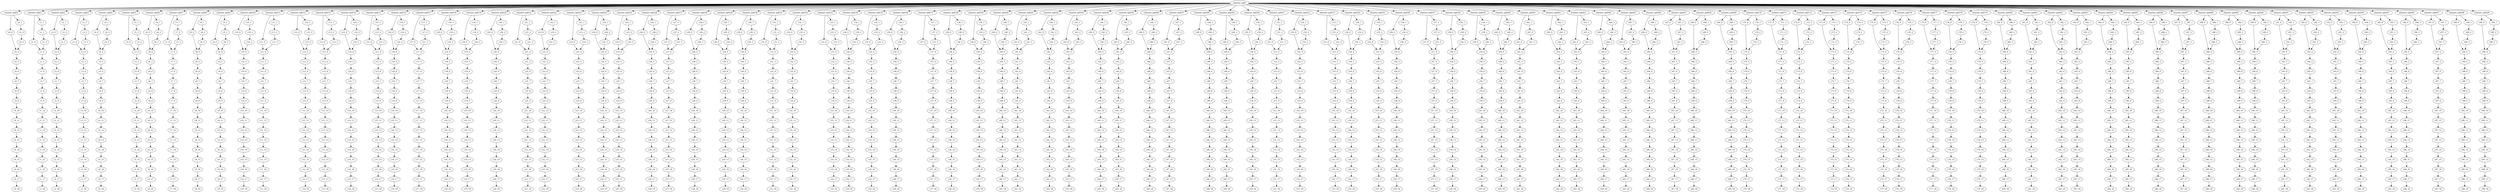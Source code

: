 strict digraph  {
c0_0 [comp=824511];
c0_1 [comp=649003];
c0_2 [comp=713207];
c0_3 [comp=823692];
c0_4 [comp=307861];
c0_5 [comp=608580];
c0_6 [comp=823956];
c0_7 [comp=797704];
c0_8 [comp=558352];
c0_9 [comp=235502];
c0_10 [comp=429218];
c0_11 [comp=895070];
c0_12 [comp=182598];
c0_13 [comp=355311];
c0_14 [comp=860031];
c0_15 [comp=459520];
c0_16 [comp=266922];
c0_17 [comp=353523];
c0_18 [comp=826908];
c1_0 [comp=824511];
c1_1 [comp=649003];
c1_2 [comp=713207];
c1_3 [comp=823692];
c1_4 [comp=307861];
c1_5 [comp=608580];
c1_6 [comp=823956];
c1_7 [comp=797704];
c1_8 [comp=558352];
c1_9 [comp=235502];
c1_10 [comp=429218];
c1_11 [comp=895070];
c1_12 [comp=182598];
c1_13 [comp=355311];
c1_14 [comp=860031];
c1_15 [comp=459520];
c1_16 [comp=266922];
c1_17 [comp=353523];
c1_18 [comp=826908];
c2_0 [comp=824511];
c2_1 [comp=649003];
c2_2 [comp=713207];
c2_3 [comp=823692];
c2_4 [comp=307861];
c2_5 [comp=608580];
c2_6 [comp=823956];
c2_7 [comp=797704];
c2_8 [comp=558352];
c2_9 [comp=235502];
c2_10 [comp=429218];
c2_11 [comp=895070];
c2_12 [comp=182598];
c2_13 [comp=355311];
c2_14 [comp=860031];
c2_15 [comp=459520];
c2_16 [comp=266922];
c2_17 [comp=353523];
c2_18 [comp=826908];
c3_0 [comp=824511];
c3_1 [comp=649003];
c3_2 [comp=713207];
c3_3 [comp=823692];
c3_4 [comp=307861];
c3_5 [comp=608580];
c3_6 [comp=823956];
c3_7 [comp=797704];
c3_8 [comp=558352];
c3_9 [comp=235502];
c3_10 [comp=429218];
c3_11 [comp=895070];
c3_12 [comp=182598];
c3_13 [comp=355311];
c3_14 [comp=860031];
c3_15 [comp=459520];
c3_16 [comp=266922];
c3_17 [comp=353523];
c3_18 [comp=826908];
c4_0 [comp=824511];
c4_1 [comp=649003];
c4_2 [comp=713207];
c4_3 [comp=823692];
c4_4 [comp=307861];
c4_5 [comp=608580];
c4_6 [comp=823956];
c4_7 [comp=797704];
c4_8 [comp=558352];
c4_9 [comp=235502];
c4_10 [comp=429218];
c4_11 [comp=895070];
c4_12 [comp=182598];
c4_13 [comp=355311];
c4_14 [comp=860031];
c4_15 [comp=459520];
c4_16 [comp=266922];
c4_17 [comp=353523];
c4_18 [comp=826908];
c5_0 [comp=824511];
c5_1 [comp=649003];
c5_2 [comp=713207];
c5_3 [comp=823692];
c5_4 [comp=307861];
c5_5 [comp=608580];
c5_6 [comp=823956];
c5_7 [comp=797704];
c5_8 [comp=558352];
c5_9 [comp=235502];
c5_10 [comp=429218];
c5_11 [comp=895070];
c5_12 [comp=182598];
c5_13 [comp=355311];
c5_14 [comp=860031];
c5_15 [comp=459520];
c5_16 [comp=266922];
c5_17 [comp=353523];
c5_18 [comp=826908];
c6_0 [comp=824511];
c6_1 [comp=649003];
c6_2 [comp=713207];
c6_3 [comp=823692];
c6_4 [comp=307861];
c6_5 [comp=608580];
c6_6 [comp=823956];
c6_7 [comp=797704];
c6_8 [comp=558352];
c6_9 [comp=235502];
c6_10 [comp=429218];
c6_11 [comp=895070];
c6_12 [comp=182598];
c6_13 [comp=355311];
c6_14 [comp=860031];
c6_15 [comp=459520];
c6_16 [comp=266922];
c6_17 [comp=353523];
c6_18 [comp=826908];
c7_0 [comp=824511];
c7_1 [comp=649003];
c7_2 [comp=713207];
c7_3 [comp=823692];
c7_4 [comp=307861];
c7_5 [comp=608580];
c7_6 [comp=823956];
c7_7 [comp=797704];
c7_8 [comp=558352];
c7_9 [comp=235502];
c7_10 [comp=429218];
c7_11 [comp=895070];
c7_12 [comp=182598];
c7_13 [comp=355311];
c7_14 [comp=860031];
c7_15 [comp=459520];
c7_16 [comp=266922];
c7_17 [comp=353523];
c7_18 [comp=826908];
c8_0 [comp=824511];
c8_1 [comp=649003];
c8_2 [comp=713207];
c8_3 [comp=823692];
c8_4 [comp=307861];
c8_5 [comp=608580];
c8_6 [comp=823956];
c8_7 [comp=797704];
c8_8 [comp=558352];
c8_9 [comp=235502];
c8_10 [comp=429218];
c8_11 [comp=895070];
c8_12 [comp=182598];
c8_13 [comp=355311];
c8_14 [comp=860031];
c8_15 [comp=459520];
c8_16 [comp=266922];
c8_17 [comp=353523];
c8_18 [comp=826908];
c9_0 [comp=824511];
c9_1 [comp=649003];
c9_2 [comp=713207];
c9_3 [comp=823692];
c9_4 [comp=307861];
c9_5 [comp=608580];
c9_6 [comp=823956];
c9_7 [comp=797704];
c9_8 [comp=558352];
c9_9 [comp=235502];
c9_10 [comp=429218];
c9_11 [comp=895070];
c9_12 [comp=182598];
c9_13 [comp=355311];
c9_14 [comp=860031];
c9_15 [comp=459520];
c9_16 [comp=266922];
c9_17 [comp=353523];
c9_18 [comp=826908];
c10_0 [comp=824511];
c10_1 [comp=649003];
c10_2 [comp=713207];
c10_3 [comp=823692];
c10_4 [comp=307861];
c10_5 [comp=608580];
c10_6 [comp=823956];
c10_7 [comp=797704];
c10_8 [comp=558352];
c10_9 [comp=235502];
c10_10 [comp=429218];
c10_11 [comp=895070];
c10_12 [comp=182598];
c10_13 [comp=355311];
c10_14 [comp=860031];
c10_15 [comp=459520];
c10_16 [comp=266922];
c10_17 [comp=353523];
c10_18 [comp=826908];
c11_0 [comp=824511];
c11_1 [comp=649003];
c11_2 [comp=713207];
c11_3 [comp=823692];
c11_4 [comp=307861];
c11_5 [comp=608580];
c11_6 [comp=823956];
c11_7 [comp=797704];
c11_8 [comp=558352];
c11_9 [comp=235502];
c11_10 [comp=429218];
c11_11 [comp=895070];
c11_12 [comp=182598];
c11_13 [comp=355311];
c11_14 [comp=860031];
c11_15 [comp=459520];
c11_16 [comp=266922];
c11_17 [comp=353523];
c11_18 [comp=826908];
c12_0 [comp=824511];
c12_1 [comp=649003];
c12_2 [comp=713207];
c12_3 [comp=823692];
c12_4 [comp=307861];
c12_5 [comp=608580];
c12_6 [comp=823956];
c12_7 [comp=797704];
c12_8 [comp=558352];
c12_9 [comp=235502];
c12_10 [comp=429218];
c12_11 [comp=895070];
c12_12 [comp=182598];
c12_13 [comp=355311];
c12_14 [comp=860031];
c12_15 [comp=459520];
c12_16 [comp=266922];
c12_17 [comp=353523];
c12_18 [comp=826908];
c13_0 [comp=824511];
c13_1 [comp=649003];
c13_2 [comp=713207];
c13_3 [comp=823692];
c13_4 [comp=307861];
c13_5 [comp=608580];
c13_6 [comp=823956];
c13_7 [comp=797704];
c13_8 [comp=558352];
c13_9 [comp=235502];
c13_10 [comp=429218];
c13_11 [comp=895070];
c13_12 [comp=182598];
c13_13 [comp=355311];
c13_14 [comp=860031];
c13_15 [comp=459520];
c13_16 [comp=266922];
c13_17 [comp=353523];
c13_18 [comp=826908];
c14_0 [comp=824511];
c14_1 [comp=649003];
c14_2 [comp=713207];
c14_3 [comp=823692];
c14_4 [comp=307861];
c14_5 [comp=608580];
c14_6 [comp=823956];
c14_7 [comp=797704];
c14_8 [comp=558352];
c14_9 [comp=235502];
c14_10 [comp=429218];
c14_11 [comp=895070];
c14_12 [comp=182598];
c14_13 [comp=355311];
c14_14 [comp=860031];
c14_15 [comp=459520];
c14_16 [comp=266922];
c14_17 [comp=353523];
c14_18 [comp=826908];
c15_0 [comp=824511];
c15_1 [comp=649003];
c15_2 [comp=713207];
c15_3 [comp=823692];
c15_4 [comp=307861];
c15_5 [comp=608580];
c15_6 [comp=823956];
c15_7 [comp=797704];
c15_8 [comp=558352];
c15_9 [comp=235502];
c15_10 [comp=429218];
c15_11 [comp=895070];
c15_12 [comp=182598];
c15_13 [comp=355311];
c15_14 [comp=860031];
c15_15 [comp=459520];
c15_16 [comp=266922];
c15_17 [comp=353523];
c15_18 [comp=826908];
c16_0 [comp=824511];
c16_1 [comp=649003];
c16_2 [comp=713207];
c16_3 [comp=823692];
c16_4 [comp=307861];
c16_5 [comp=608580];
c16_6 [comp=823956];
c16_7 [comp=797704];
c16_8 [comp=558352];
c16_9 [comp=235502];
c16_10 [comp=429218];
c16_11 [comp=895070];
c16_12 [comp=182598];
c16_13 [comp=355311];
c16_14 [comp=860031];
c16_15 [comp=459520];
c16_16 [comp=266922];
c16_17 [comp=353523];
c16_18 [comp=826908];
c17_0 [comp=824511];
c17_1 [comp=649003];
c17_2 [comp=713207];
c17_3 [comp=823692];
c17_4 [comp=307861];
c17_5 [comp=608580];
c17_6 [comp=823956];
c17_7 [comp=797704];
c17_8 [comp=558352];
c17_9 [comp=235502];
c17_10 [comp=429218];
c17_11 [comp=895070];
c17_12 [comp=182598];
c17_13 [comp=355311];
c17_14 [comp=860031];
c17_15 [comp=459520];
c17_16 [comp=266922];
c17_17 [comp=353523];
c17_18 [comp=826908];
c18_0 [comp=824511];
c18_1 [comp=649003];
c18_2 [comp=713207];
c18_3 [comp=823692];
c18_4 [comp=307861];
c18_5 [comp=608580];
c18_6 [comp=823956];
c18_7 [comp=797704];
c18_8 [comp=558352];
c18_9 [comp=235502];
c18_10 [comp=429218];
c18_11 [comp=895070];
c18_12 [comp=182598];
c18_13 [comp=355311];
c18_14 [comp=860031];
c18_15 [comp=459520];
c18_16 [comp=266922];
c18_17 [comp=353523];
c18_18 [comp=826908];
c19_0 [comp=824511];
c19_1 [comp=649003];
c19_2 [comp=713207];
c19_3 [comp=823692];
c19_4 [comp=307861];
c19_5 [comp=608580];
c19_6 [comp=823956];
c19_7 [comp=797704];
c19_8 [comp=558352];
c19_9 [comp=235502];
c19_10 [comp=429218];
c19_11 [comp=895070];
c19_12 [comp=182598];
c19_13 [comp=355311];
c19_14 [comp=860031];
c19_15 [comp=459520];
c19_16 [comp=266922];
c19_17 [comp=353523];
c19_18 [comp=826908];
c20_0 [comp=824511];
c20_1 [comp=649003];
c20_2 [comp=713207];
c20_3 [comp=823692];
c20_4 [comp=307861];
c20_5 [comp=608580];
c20_6 [comp=823956];
c20_7 [comp=797704];
c20_8 [comp=558352];
c20_9 [comp=235502];
c20_10 [comp=429218];
c20_11 [comp=895070];
c20_12 [comp=182598];
c20_13 [comp=355311];
c20_14 [comp=860031];
c20_15 [comp=459520];
c20_16 [comp=266922];
c20_17 [comp=353523];
c20_18 [comp=826908];
c21_0 [comp=824511];
c21_1 [comp=649003];
c21_2 [comp=713207];
c21_3 [comp=823692];
c21_4 [comp=307861];
c21_5 [comp=608580];
c21_6 [comp=823956];
c21_7 [comp=797704];
c21_8 [comp=558352];
c21_9 [comp=235502];
c21_10 [comp=429218];
c21_11 [comp=895070];
c21_12 [comp=182598];
c21_13 [comp=355311];
c21_14 [comp=860031];
c21_15 [comp=459520];
c21_16 [comp=266922];
c21_17 [comp=353523];
c21_18 [comp=826908];
c22_0 [comp=824511];
c22_1 [comp=649003];
c22_2 [comp=713207];
c22_3 [comp=823692];
c22_4 [comp=307861];
c22_5 [comp=608580];
c22_6 [comp=823956];
c22_7 [comp=797704];
c22_8 [comp=558352];
c22_9 [comp=235502];
c22_10 [comp=429218];
c22_11 [comp=895070];
c22_12 [comp=182598];
c22_13 [comp=355311];
c22_14 [comp=860031];
c22_15 [comp=459520];
c22_16 [comp=266922];
c22_17 [comp=353523];
c22_18 [comp=826908];
c23_0 [comp=824511];
c23_1 [comp=649003];
c23_2 [comp=713207];
c23_3 [comp=823692];
c23_4 [comp=307861];
c23_5 [comp=608580];
c23_6 [comp=823956];
c23_7 [comp=797704];
c23_8 [comp=558352];
c23_9 [comp=235502];
c23_10 [comp=429218];
c23_11 [comp=895070];
c23_12 [comp=182598];
c23_13 [comp=355311];
c23_14 [comp=860031];
c23_15 [comp=459520];
c23_16 [comp=266922];
c23_17 [comp=353523];
c23_18 [comp=826908];
c24_0 [comp=824511];
c24_1 [comp=649003];
c24_2 [comp=713207];
c24_3 [comp=823692];
c24_4 [comp=307861];
c24_5 [comp=608580];
c24_6 [comp=823956];
c24_7 [comp=797704];
c24_8 [comp=558352];
c24_9 [comp=235502];
c24_10 [comp=429218];
c24_11 [comp=895070];
c24_12 [comp=182598];
c24_13 [comp=355311];
c24_14 [comp=860031];
c24_15 [comp=459520];
c24_16 [comp=266922];
c24_17 [comp=353523];
c24_18 [comp=826908];
c25_0 [comp=824511];
c25_1 [comp=649003];
c25_2 [comp=713207];
c25_3 [comp=823692];
c25_4 [comp=307861];
c25_5 [comp=608580];
c25_6 [comp=823956];
c25_7 [comp=797704];
c25_8 [comp=558352];
c25_9 [comp=235502];
c25_10 [comp=429218];
c25_11 [comp=895070];
c25_12 [comp=182598];
c25_13 [comp=355311];
c25_14 [comp=860031];
c25_15 [comp=459520];
c25_16 [comp=266922];
c25_17 [comp=353523];
c25_18 [comp=826908];
c26_0 [comp=824511];
c26_1 [comp=649003];
c26_2 [comp=713207];
c26_3 [comp=823692];
c26_4 [comp=307861];
c26_5 [comp=608580];
c26_6 [comp=823956];
c26_7 [comp=797704];
c26_8 [comp=558352];
c26_9 [comp=235502];
c26_10 [comp=429218];
c26_11 [comp=895070];
c26_12 [comp=182598];
c26_13 [comp=355311];
c26_14 [comp=860031];
c26_15 [comp=459520];
c26_16 [comp=266922];
c26_17 [comp=353523];
c26_18 [comp=826908];
c27_0 [comp=824511];
c27_1 [comp=649003];
c27_2 [comp=713207];
c27_3 [comp=823692];
c27_4 [comp=307861];
c27_5 [comp=608580];
c27_6 [comp=823956];
c27_7 [comp=797704];
c27_8 [comp=558352];
c27_9 [comp=235502];
c27_10 [comp=429218];
c27_11 [comp=895070];
c27_12 [comp=182598];
c27_13 [comp=355311];
c27_14 [comp=860031];
c27_15 [comp=459520];
c27_16 [comp=266922];
c27_17 [comp=353523];
c27_18 [comp=826908];
c28_0 [comp=824511];
c28_1 [comp=649003];
c28_2 [comp=713207];
c28_3 [comp=823692];
c28_4 [comp=307861];
c28_5 [comp=608580];
c28_6 [comp=823956];
c28_7 [comp=797704];
c28_8 [comp=558352];
c28_9 [comp=235502];
c28_10 [comp=429218];
c28_11 [comp=895070];
c28_12 [comp=182598];
c28_13 [comp=355311];
c28_14 [comp=860031];
c28_15 [comp=459520];
c28_16 [comp=266922];
c28_17 [comp=353523];
c28_18 [comp=826908];
c29_0 [comp=824511];
c29_1 [comp=649003];
c29_2 [comp=713207];
c29_3 [comp=823692];
c29_4 [comp=307861];
c29_5 [comp=608580];
c29_6 [comp=823956];
c29_7 [comp=797704];
c29_8 [comp=558352];
c29_9 [comp=235502];
c29_10 [comp=429218];
c29_11 [comp=895070];
c29_12 [comp=182598];
c29_13 [comp=355311];
c29_14 [comp=860031];
c29_15 [comp=459520];
c29_16 [comp=266922];
c29_17 [comp=353523];
c29_18 [comp=826908];
c30_0 [comp=824511];
c30_1 [comp=649003];
c30_2 [comp=713207];
c30_3 [comp=823692];
c30_4 [comp=307861];
c30_5 [comp=608580];
c30_6 [comp=823956];
c30_7 [comp=797704];
c30_8 [comp=558352];
c30_9 [comp=235502];
c30_10 [comp=429218];
c30_11 [comp=895070];
c30_12 [comp=182598];
c30_13 [comp=355311];
c30_14 [comp=860031];
c30_15 [comp=459520];
c30_16 [comp=266922];
c30_17 [comp=353523];
c30_18 [comp=826908];
c31_0 [comp=824511];
c31_1 [comp=649003];
c31_2 [comp=713207];
c31_3 [comp=823692];
c31_4 [comp=307861];
c31_5 [comp=608580];
c31_6 [comp=823956];
c31_7 [comp=797704];
c31_8 [comp=558352];
c31_9 [comp=235502];
c31_10 [comp=429218];
c31_11 [comp=895070];
c31_12 [comp=182598];
c31_13 [comp=355311];
c31_14 [comp=860031];
c31_15 [comp=459520];
c31_16 [comp=266922];
c31_17 [comp=353523];
c31_18 [comp=826908];
c32_0 [comp=824511];
c32_1 [comp=649003];
c32_2 [comp=713207];
c32_3 [comp=823692];
c32_4 [comp=307861];
c32_5 [comp=608580];
c32_6 [comp=823956];
c32_7 [comp=797704];
c32_8 [comp=558352];
c32_9 [comp=235502];
c32_10 [comp=429218];
c32_11 [comp=895070];
c32_12 [comp=182598];
c32_13 [comp=355311];
c32_14 [comp=860031];
c32_15 [comp=459520];
c32_16 [comp=266922];
c32_17 [comp=353523];
c32_18 [comp=826908];
c33_0 [comp=824511];
c33_1 [comp=649003];
c33_2 [comp=713207];
c33_3 [comp=823692];
c33_4 [comp=307861];
c33_5 [comp=608580];
c33_6 [comp=823956];
c33_7 [comp=797704];
c33_8 [comp=558352];
c33_9 [comp=235502];
c33_10 [comp=429218];
c33_11 [comp=895070];
c33_12 [comp=182598];
c33_13 [comp=355311];
c33_14 [comp=860031];
c33_15 [comp=459520];
c33_16 [comp=266922];
c33_17 [comp=353523];
c33_18 [comp=826908];
c34_0 [comp=824511];
c34_1 [comp=649003];
c34_2 [comp=713207];
c34_3 [comp=823692];
c34_4 [comp=307861];
c34_5 [comp=608580];
c34_6 [comp=823956];
c34_7 [comp=797704];
c34_8 [comp=558352];
c34_9 [comp=235502];
c34_10 [comp=429218];
c34_11 [comp=895070];
c34_12 [comp=182598];
c34_13 [comp=355311];
c34_14 [comp=860031];
c34_15 [comp=459520];
c34_16 [comp=266922];
c34_17 [comp=353523];
c34_18 [comp=826908];
c35_0 [comp=824511];
c35_1 [comp=649003];
c35_2 [comp=713207];
c35_3 [comp=823692];
c35_4 [comp=307861];
c35_5 [comp=608580];
c35_6 [comp=823956];
c35_7 [comp=797704];
c35_8 [comp=558352];
c35_9 [comp=235502];
c35_10 [comp=429218];
c35_11 [comp=895070];
c35_12 [comp=182598];
c35_13 [comp=355311];
c35_14 [comp=860031];
c35_15 [comp=459520];
c35_16 [comp=266922];
c35_17 [comp=353523];
c35_18 [comp=826908];
c36_0 [comp=824511];
c36_1 [comp=649003];
c36_2 [comp=713207];
c36_3 [comp=823692];
c36_4 [comp=307861];
c36_5 [comp=608580];
c36_6 [comp=823956];
c36_7 [comp=797704];
c36_8 [comp=558352];
c36_9 [comp=235502];
c36_10 [comp=429218];
c36_11 [comp=895070];
c36_12 [comp=182598];
c36_13 [comp=355311];
c36_14 [comp=860031];
c36_15 [comp=459520];
c36_16 [comp=266922];
c36_17 [comp=353523];
c36_18 [comp=826908];
c37_0 [comp=824511];
c37_1 [comp=649003];
c37_2 [comp=713207];
c37_3 [comp=823692];
c37_4 [comp=307861];
c37_5 [comp=608580];
c37_6 [comp=823956];
c37_7 [comp=797704];
c37_8 [comp=558352];
c37_9 [comp=235502];
c37_10 [comp=429218];
c37_11 [comp=895070];
c37_12 [comp=182598];
c37_13 [comp=355311];
c37_14 [comp=860031];
c37_15 [comp=459520];
c37_16 [comp=266922];
c37_17 [comp=353523];
c37_18 [comp=826908];
c38_0 [comp=824511];
c38_1 [comp=649003];
c38_2 [comp=713207];
c38_3 [comp=823692];
c38_4 [comp=307861];
c38_5 [comp=608580];
c38_6 [comp=823956];
c38_7 [comp=797704];
c38_8 [comp=558352];
c38_9 [comp=235502];
c38_10 [comp=429218];
c38_11 [comp=895070];
c38_12 [comp=182598];
c38_13 [comp=355311];
c38_14 [comp=860031];
c38_15 [comp=459520];
c38_16 [comp=266922];
c38_17 [comp=353523];
c38_18 [comp=826908];
c39_0 [comp=824511];
c39_1 [comp=649003];
c39_2 [comp=713207];
c39_3 [comp=823692];
c39_4 [comp=307861];
c39_5 [comp=608580];
c39_6 [comp=823956];
c39_7 [comp=797704];
c39_8 [comp=558352];
c39_9 [comp=235502];
c39_10 [comp=429218];
c39_11 [comp=895070];
c39_12 [comp=182598];
c39_13 [comp=355311];
c39_14 [comp=860031];
c39_15 [comp=459520];
c39_16 [comp=266922];
c39_17 [comp=353523];
c39_18 [comp=826908];
c40_0 [comp=824511];
c40_1 [comp=649003];
c40_2 [comp=713207];
c40_3 [comp=823692];
c40_4 [comp=307861];
c40_5 [comp=608580];
c40_6 [comp=823956];
c40_7 [comp=797704];
c40_8 [comp=558352];
c40_9 [comp=235502];
c40_10 [comp=429218];
c40_11 [comp=895070];
c40_12 [comp=182598];
c40_13 [comp=355311];
c40_14 [comp=860031];
c40_15 [comp=459520];
c40_16 [comp=266922];
c40_17 [comp=353523];
c40_18 [comp=826908];
c41_0 [comp=824511];
c41_1 [comp=649003];
c41_2 [comp=713207];
c41_3 [comp=823692];
c41_4 [comp=307861];
c41_5 [comp=608580];
c41_6 [comp=823956];
c41_7 [comp=797704];
c41_8 [comp=558352];
c41_9 [comp=235502];
c41_10 [comp=429218];
c41_11 [comp=895070];
c41_12 [comp=182598];
c41_13 [comp=355311];
c41_14 [comp=860031];
c41_15 [comp=459520];
c41_16 [comp=266922];
c41_17 [comp=353523];
c41_18 [comp=826908];
c42_0 [comp=824511];
c42_1 [comp=649003];
c42_2 [comp=713207];
c42_3 [comp=823692];
c42_4 [comp=307861];
c42_5 [comp=608580];
c42_6 [comp=823956];
c42_7 [comp=797704];
c42_8 [comp=558352];
c42_9 [comp=235502];
c42_10 [comp=429218];
c42_11 [comp=895070];
c42_12 [comp=182598];
c42_13 [comp=355311];
c42_14 [comp=860031];
c42_15 [comp=459520];
c42_16 [comp=266922];
c42_17 [comp=353523];
c42_18 [comp=826908];
c43_0 [comp=824511];
c43_1 [comp=649003];
c43_2 [comp=713207];
c43_3 [comp=823692];
c43_4 [comp=307861];
c43_5 [comp=608580];
c43_6 [comp=823956];
c43_7 [comp=797704];
c43_8 [comp=558352];
c43_9 [comp=235502];
c43_10 [comp=429218];
c43_11 [comp=895070];
c43_12 [comp=182598];
c43_13 [comp=355311];
c43_14 [comp=860031];
c43_15 [comp=459520];
c43_16 [comp=266922];
c43_17 [comp=353523];
c43_18 [comp=826908];
c44_0 [comp=824511];
c44_1 [comp=649003];
c44_2 [comp=713207];
c44_3 [comp=823692];
c44_4 [comp=307861];
c44_5 [comp=608580];
c44_6 [comp=823956];
c44_7 [comp=797704];
c44_8 [comp=558352];
c44_9 [comp=235502];
c44_10 [comp=429218];
c44_11 [comp=895070];
c44_12 [comp=182598];
c44_13 [comp=355311];
c44_14 [comp=860031];
c44_15 [comp=459520];
c44_16 [comp=266922];
c44_17 [comp=353523];
c44_18 [comp=826908];
c45_0 [comp=824511];
c45_1 [comp=649003];
c45_2 [comp=713207];
c45_3 [comp=823692];
c45_4 [comp=307861];
c45_5 [comp=608580];
c45_6 [comp=823956];
c45_7 [comp=797704];
c45_8 [comp=558352];
c45_9 [comp=235502];
c45_10 [comp=429218];
c45_11 [comp=895070];
c45_12 [comp=182598];
c45_13 [comp=355311];
c45_14 [comp=860031];
c45_15 [comp=459520];
c45_16 [comp=266922];
c45_17 [comp=353523];
c45_18 [comp=826908];
c46_0 [comp=824511];
c46_1 [comp=649003];
c46_2 [comp=713207];
c46_3 [comp=823692];
c46_4 [comp=307861];
c46_5 [comp=608580];
c46_6 [comp=823956];
c46_7 [comp=797704];
c46_8 [comp=558352];
c46_9 [comp=235502];
c46_10 [comp=429218];
c46_11 [comp=895070];
c46_12 [comp=182598];
c46_13 [comp=355311];
c46_14 [comp=860031];
c46_15 [comp=459520];
c46_16 [comp=266922];
c46_17 [comp=353523];
c46_18 [comp=826908];
c47_0 [comp=824511];
c47_1 [comp=649003];
c47_2 [comp=713207];
c47_3 [comp=823692];
c47_4 [comp=307861];
c47_5 [comp=608580];
c47_6 [comp=823956];
c47_7 [comp=797704];
c47_8 [comp=558352];
c47_9 [comp=235502];
c47_10 [comp=429218];
c47_11 [comp=895070];
c47_12 [comp=182598];
c47_13 [comp=355311];
c47_14 [comp=860031];
c47_15 [comp=459520];
c47_16 [comp=266922];
c47_17 [comp=353523];
c47_18 [comp=826908];
c48_0 [comp=824511];
c48_1 [comp=649003];
c48_2 [comp=713207];
c48_3 [comp=823692];
c48_4 [comp=307861];
c48_5 [comp=608580];
c48_6 [comp=823956];
c48_7 [comp=797704];
c48_8 [comp=558352];
c48_9 [comp=235502];
c48_10 [comp=429218];
c48_11 [comp=895070];
c48_12 [comp=182598];
c48_13 [comp=355311];
c48_14 [comp=860031];
c48_15 [comp=459520];
c48_16 [comp=266922];
c48_17 [comp=353523];
c48_18 [comp=826908];
c49_0 [comp=824511];
c49_1 [comp=649003];
c49_2 [comp=713207];
c49_3 [comp=823692];
c49_4 [comp=307861];
c49_5 [comp=608580];
c49_6 [comp=823956];
c49_7 [comp=797704];
c49_8 [comp=558352];
c49_9 [comp=235502];
c49_10 [comp=429218];
c49_11 [comp=895070];
c49_12 [comp=182598];
c49_13 [comp=355311];
c49_14 [comp=860031];
c49_15 [comp=459520];
c49_16 [comp=266922];
c49_17 [comp=353523];
c49_18 [comp=826908];
c50_0 [comp=824511];
c50_1 [comp=649003];
c50_2 [comp=713207];
c50_3 [comp=823692];
c50_4 [comp=307861];
c50_5 [comp=608580];
c50_6 [comp=823956];
c50_7 [comp=797704];
c50_8 [comp=558352];
c50_9 [comp=235502];
c50_10 [comp=429218];
c50_11 [comp=895070];
c50_12 [comp=182598];
c50_13 [comp=355311];
c50_14 [comp=860031];
c50_15 [comp=459520];
c50_16 [comp=266922];
c50_17 [comp=353523];
c50_18 [comp=826908];
c51_0 [comp=824511];
c51_1 [comp=649003];
c51_2 [comp=713207];
c51_3 [comp=823692];
c51_4 [comp=307861];
c51_5 [comp=608580];
c51_6 [comp=823956];
c51_7 [comp=797704];
c51_8 [comp=558352];
c51_9 [comp=235502];
c51_10 [comp=429218];
c51_11 [comp=895070];
c51_12 [comp=182598];
c51_13 [comp=355311];
c51_14 [comp=860031];
c51_15 [comp=459520];
c51_16 [comp=266922];
c51_17 [comp=353523];
c51_18 [comp=826908];
c52_0 [comp=824511];
c52_1 [comp=649003];
c52_2 [comp=713207];
c52_3 [comp=823692];
c52_4 [comp=307861];
c52_5 [comp=608580];
c52_6 [comp=823956];
c52_7 [comp=797704];
c52_8 [comp=558352];
c52_9 [comp=235502];
c52_10 [comp=429218];
c52_11 [comp=895070];
c52_12 [comp=182598];
c52_13 [comp=355311];
c52_14 [comp=860031];
c52_15 [comp=459520];
c52_16 [comp=266922];
c52_17 [comp=353523];
c52_18 [comp=826908];
c53_0 [comp=824511];
c53_1 [comp=649003];
c53_2 [comp=713207];
c53_3 [comp=823692];
c53_4 [comp=307861];
c53_5 [comp=608580];
c53_6 [comp=823956];
c53_7 [comp=797704];
c53_8 [comp=558352];
c53_9 [comp=235502];
c53_10 [comp=429218];
c53_11 [comp=895070];
c53_12 [comp=182598];
c53_13 [comp=355311];
c53_14 [comp=860031];
c53_15 [comp=459520];
c53_16 [comp=266922];
c53_17 [comp=353523];
c53_18 [comp=826908];
c54_0 [comp=824511];
c54_1 [comp=649003];
c54_2 [comp=713207];
c54_3 [comp=823692];
c54_4 [comp=307861];
c54_5 [comp=608580];
c54_6 [comp=823956];
c54_7 [comp=797704];
c54_8 [comp=558352];
c54_9 [comp=235502];
c54_10 [comp=429218];
c54_11 [comp=895070];
c54_12 [comp=182598];
c54_13 [comp=355311];
c54_14 [comp=860031];
c54_15 [comp=459520];
c54_16 [comp=266922];
c54_17 [comp=353523];
c54_18 [comp=826908];
c55_0 [comp=824511];
c55_1 [comp=649003];
c55_2 [comp=713207];
c55_3 [comp=823692];
c55_4 [comp=307861];
c55_5 [comp=608580];
c55_6 [comp=823956];
c55_7 [comp=797704];
c55_8 [comp=558352];
c55_9 [comp=235502];
c55_10 [comp=429218];
c55_11 [comp=895070];
c55_12 [comp=182598];
c55_13 [comp=355311];
c55_14 [comp=860031];
c55_15 [comp=459520];
c55_16 [comp=266922];
c55_17 [comp=353523];
c55_18 [comp=826908];
c56_0 [comp=824511];
c56_1 [comp=649003];
c56_2 [comp=713207];
c56_3 [comp=823692];
c56_4 [comp=307861];
c56_5 [comp=608580];
c56_6 [comp=823956];
c56_7 [comp=797704];
c56_8 [comp=558352];
c56_9 [comp=235502];
c56_10 [comp=429218];
c56_11 [comp=895070];
c56_12 [comp=182598];
c56_13 [comp=355311];
c56_14 [comp=860031];
c56_15 [comp=459520];
c56_16 [comp=266922];
c56_17 [comp=353523];
c56_18 [comp=826908];
c57_0 [comp=824511];
c57_1 [comp=649003];
c57_2 [comp=713207];
c57_3 [comp=823692];
c57_4 [comp=307861];
c57_5 [comp=608580];
c57_6 [comp=823956];
c57_7 [comp=797704];
c57_8 [comp=558352];
c57_9 [comp=235502];
c57_10 [comp=429218];
c57_11 [comp=895070];
c57_12 [comp=182598];
c57_13 [comp=355311];
c57_14 [comp=860031];
c57_15 [comp=459520];
c57_16 [comp=266922];
c57_17 [comp=353523];
c57_18 [comp=826908];
c58_0 [comp=824511];
c58_1 [comp=649003];
c58_2 [comp=713207];
c58_3 [comp=823692];
c58_4 [comp=307861];
c58_5 [comp=608580];
c58_6 [comp=823956];
c58_7 [comp=797704];
c58_8 [comp=558352];
c58_9 [comp=235502];
c58_10 [comp=429218];
c58_11 [comp=895070];
c58_12 [comp=182598];
c58_13 [comp=355311];
c58_14 [comp=860031];
c58_15 [comp=459520];
c58_16 [comp=266922];
c58_17 [comp=353523];
c58_18 [comp=826908];
c59_0 [comp=824511];
c59_1 [comp=649003];
c59_2 [comp=713207];
c59_3 [comp=823692];
c59_4 [comp=307861];
c59_5 [comp=608580];
c59_6 [comp=823956];
c59_7 [comp=797704];
c59_8 [comp=558352];
c59_9 [comp=235502];
c59_10 [comp=429218];
c59_11 [comp=895070];
c59_12 [comp=182598];
c59_13 [comp=355311];
c59_14 [comp=860031];
c59_15 [comp=459520];
c59_16 [comp=266922];
c59_17 [comp=353523];
c59_18 [comp=826908];
c60_0 [comp=824511];
c60_1 [comp=649003];
c60_2 [comp=713207];
c60_3 [comp=823692];
c60_4 [comp=307861];
c60_5 [comp=608580];
c60_6 [comp=823956];
c60_7 [comp=797704];
c60_8 [comp=558352];
c60_9 [comp=235502];
c60_10 [comp=429218];
c60_11 [comp=895070];
c60_12 [comp=182598];
c60_13 [comp=355311];
c60_14 [comp=860031];
c60_15 [comp=459520];
c60_16 [comp=266922];
c60_17 [comp=353523];
c60_18 [comp=826908];
c61_0 [comp=824511];
c61_1 [comp=649003];
c61_2 [comp=713207];
c61_3 [comp=823692];
c61_4 [comp=307861];
c61_5 [comp=608580];
c61_6 [comp=823956];
c61_7 [comp=797704];
c61_8 [comp=558352];
c61_9 [comp=235502];
c61_10 [comp=429218];
c61_11 [comp=895070];
c61_12 [comp=182598];
c61_13 [comp=355311];
c61_14 [comp=860031];
c61_15 [comp=459520];
c61_16 [comp=266922];
c61_17 [comp=353523];
c61_18 [comp=826908];
c62_0 [comp=824511];
c62_1 [comp=649003];
c62_2 [comp=713207];
c62_3 [comp=823692];
c62_4 [comp=307861];
c62_5 [comp=608580];
c62_6 [comp=823956];
c62_7 [comp=797704];
c62_8 [comp=558352];
c62_9 [comp=235502];
c62_10 [comp=429218];
c62_11 [comp=895070];
c62_12 [comp=182598];
c62_13 [comp=355311];
c62_14 [comp=860031];
c62_15 [comp=459520];
c62_16 [comp=266922];
c62_17 [comp=353523];
c62_18 [comp=826908];
c63_0 [comp=824511];
c63_1 [comp=649003];
c63_2 [comp=713207];
c63_3 [comp=823692];
c63_4 [comp=307861];
c63_5 [comp=608580];
c63_6 [comp=823956];
c63_7 [comp=797704];
c63_8 [comp=558352];
c63_9 [comp=235502];
c63_10 [comp=429218];
c63_11 [comp=895070];
c63_12 [comp=182598];
c63_13 [comp=355311];
c63_14 [comp=860031];
c63_15 [comp=459520];
c63_16 [comp=266922];
c63_17 [comp=353523];
c63_18 [comp=826908];
c64_0 [comp=824511];
c64_1 [comp=649003];
c64_2 [comp=713207];
c64_3 [comp=823692];
c64_4 [comp=307861];
c64_5 [comp=608580];
c64_6 [comp=823956];
c64_7 [comp=797704];
c64_8 [comp=558352];
c64_9 [comp=235502];
c64_10 [comp=429218];
c64_11 [comp=895070];
c64_12 [comp=182598];
c64_13 [comp=355311];
c64_14 [comp=860031];
c64_15 [comp=459520];
c64_16 [comp=266922];
c64_17 [comp=353523];
c64_18 [comp=826908];
c65_0 [comp=824511];
c65_1 [comp=649003];
c65_2 [comp=713207];
c65_3 [comp=823692];
c65_4 [comp=307861];
c65_5 [comp=608580];
c65_6 [comp=823956];
c65_7 [comp=797704];
c65_8 [comp=558352];
c65_9 [comp=235502];
c65_10 [comp=429218];
c65_11 [comp=895070];
c65_12 [comp=182598];
c65_13 [comp=355311];
c65_14 [comp=860031];
c65_15 [comp=459520];
c65_16 [comp=266922];
c65_17 [comp=353523];
c65_18 [comp=826908];
c66_0 [comp=824511];
c66_1 [comp=649003];
c66_2 [comp=713207];
c66_3 [comp=823692];
c66_4 [comp=307861];
c66_5 [comp=608580];
c66_6 [comp=823956];
c66_7 [comp=797704];
c66_8 [comp=558352];
c66_9 [comp=235502];
c66_10 [comp=429218];
c66_11 [comp=895070];
c66_12 [comp=182598];
c66_13 [comp=355311];
c66_14 [comp=860031];
c66_15 [comp=459520];
c66_16 [comp=266922];
c66_17 [comp=353523];
c66_18 [comp=826908];
c67_0 [comp=824511];
c67_1 [comp=649003];
c67_2 [comp=713207];
c67_3 [comp=823692];
c67_4 [comp=307861];
c67_5 [comp=608580];
c67_6 [comp=823956];
c67_7 [comp=797704];
c67_8 [comp=558352];
c67_9 [comp=235502];
c67_10 [comp=429218];
c67_11 [comp=895070];
c67_12 [comp=182598];
c67_13 [comp=355311];
c67_14 [comp=860031];
c67_15 [comp=459520];
c67_16 [comp=266922];
c67_17 [comp=353523];
c67_18 [comp=826908];
c68_0 [comp=824511];
c68_1 [comp=649003];
c68_2 [comp=713207];
c68_3 [comp=823692];
c68_4 [comp=307861];
c68_5 [comp=608580];
c68_6 [comp=823956];
c68_7 [comp=797704];
c68_8 [comp=558352];
c68_9 [comp=235502];
c68_10 [comp=429218];
c68_11 [comp=895070];
c68_12 [comp=182598];
c68_13 [comp=355311];
c68_14 [comp=860031];
c68_15 [comp=459520];
c68_16 [comp=266922];
c68_17 [comp=353523];
c68_18 [comp=826908];
c69_0 [comp=824511];
c69_1 [comp=649003];
c69_2 [comp=713207];
c69_3 [comp=823692];
c69_4 [comp=307861];
c69_5 [comp=608580];
c69_6 [comp=823956];
c69_7 [comp=797704];
c69_8 [comp=558352];
c69_9 [comp=235502];
c69_10 [comp=429218];
c69_11 [comp=895070];
c69_12 [comp=182598];
c69_13 [comp=355311];
c69_14 [comp=860031];
c69_15 [comp=459520];
c69_16 [comp=266922];
c69_17 [comp=353523];
c69_18 [comp=826908];
c70_0 [comp=824511];
c70_1 [comp=649003];
c70_2 [comp=713207];
c70_3 [comp=823692];
c70_4 [comp=307861];
c70_5 [comp=608580];
c70_6 [comp=823956];
c70_7 [comp=797704];
c70_8 [comp=558352];
c70_9 [comp=235502];
c70_10 [comp=429218];
c70_11 [comp=895070];
c70_12 [comp=182598];
c70_13 [comp=355311];
c70_14 [comp=860031];
c70_15 [comp=459520];
c70_16 [comp=266922];
c70_17 [comp=353523];
c70_18 [comp=826908];
c71_0 [comp=824511];
c71_1 [comp=649003];
c71_2 [comp=713207];
c71_3 [comp=823692];
c71_4 [comp=307861];
c71_5 [comp=608580];
c71_6 [comp=823956];
c71_7 [comp=797704];
c71_8 [comp=558352];
c71_9 [comp=235502];
c71_10 [comp=429218];
c71_11 [comp=895070];
c71_12 [comp=182598];
c71_13 [comp=355311];
c71_14 [comp=860031];
c71_15 [comp=459520];
c71_16 [comp=266922];
c71_17 [comp=353523];
c71_18 [comp=826908];
c72_0 [comp=824511];
c72_1 [comp=649003];
c72_2 [comp=713207];
c72_3 [comp=823692];
c72_4 [comp=307861];
c72_5 [comp=608580];
c72_6 [comp=823956];
c72_7 [comp=797704];
c72_8 [comp=558352];
c72_9 [comp=235502];
c72_10 [comp=429218];
c72_11 [comp=895070];
c72_12 [comp=182598];
c72_13 [comp=355311];
c72_14 [comp=860031];
c72_15 [comp=459520];
c72_16 [comp=266922];
c72_17 [comp=353523];
c72_18 [comp=826908];
c73_0 [comp=824511];
c73_1 [comp=649003];
c73_2 [comp=713207];
c73_3 [comp=823692];
c73_4 [comp=307861];
c73_5 [comp=608580];
c73_6 [comp=823956];
c73_7 [comp=797704];
c73_8 [comp=558352];
c73_9 [comp=235502];
c73_10 [comp=429218];
c73_11 [comp=895070];
c73_12 [comp=182598];
c73_13 [comp=355311];
c73_14 [comp=860031];
c73_15 [comp=459520];
c73_16 [comp=266922];
c73_17 [comp=353523];
c73_18 [comp=826908];
c74_0 [comp=824511];
c74_1 [comp=649003];
c74_2 [comp=713207];
c74_3 [comp=823692];
c74_4 [comp=307861];
c74_5 [comp=608580];
c74_6 [comp=823956];
c74_7 [comp=797704];
c74_8 [comp=558352];
c74_9 [comp=235502];
c74_10 [comp=429218];
c74_11 [comp=895070];
c74_12 [comp=182598];
c74_13 [comp=355311];
c74_14 [comp=860031];
c74_15 [comp=459520];
c74_16 [comp=266922];
c74_17 [comp=353523];
c74_18 [comp=826908];
c75_0 [comp=824511];
c75_1 [comp=649003];
c75_2 [comp=713207];
c75_3 [comp=823692];
c75_4 [comp=307861];
c75_5 [comp=608580];
c75_6 [comp=823956];
c75_7 [comp=797704];
c75_8 [comp=558352];
c75_9 [comp=235502];
c75_10 [comp=429218];
c75_11 [comp=895070];
c75_12 [comp=182598];
c75_13 [comp=355311];
c75_14 [comp=860031];
c75_15 [comp=459520];
c75_16 [comp=266922];
c75_17 [comp=353523];
c75_18 [comp=826908];
c76_0 [comp=824511];
c76_1 [comp=649003];
c76_2 [comp=713207];
c76_3 [comp=823692];
c76_4 [comp=307861];
c76_5 [comp=608580];
c76_6 [comp=823956];
c76_7 [comp=797704];
c76_8 [comp=558352];
c76_9 [comp=235502];
c76_10 [comp=429218];
c76_11 [comp=895070];
c76_12 [comp=182598];
c76_13 [comp=355311];
c76_14 [comp=860031];
c76_15 [comp=459520];
c76_16 [comp=266922];
c76_17 [comp=353523];
c76_18 [comp=826908];
c77_0 [comp=824511];
c77_1 [comp=649003];
c77_2 [comp=713207];
c77_3 [comp=823692];
c77_4 [comp=307861];
c77_5 [comp=608580];
c77_6 [comp=823956];
c77_7 [comp=797704];
c77_8 [comp=558352];
c77_9 [comp=235502];
c77_10 [comp=429218];
c77_11 [comp=895070];
c77_12 [comp=182598];
c77_13 [comp=355311];
c77_14 [comp=860031];
c77_15 [comp=459520];
c77_16 [comp=266922];
c77_17 [comp=353523];
c77_18 [comp=826908];
c78_0 [comp=824511];
c78_1 [comp=649003];
c78_2 [comp=713207];
c78_3 [comp=823692];
c78_4 [comp=307861];
c78_5 [comp=608580];
c78_6 [comp=823956];
c78_7 [comp=797704];
c78_8 [comp=558352];
c78_9 [comp=235502];
c78_10 [comp=429218];
c78_11 [comp=895070];
c78_12 [comp=182598];
c78_13 [comp=355311];
c78_14 [comp=860031];
c78_15 [comp=459520];
c78_16 [comp=266922];
c78_17 [comp=353523];
c78_18 [comp=826908];
c79_0 [comp=824511];
c79_1 [comp=649003];
c79_2 [comp=713207];
c79_3 [comp=823692];
c79_4 [comp=307861];
c79_5 [comp=608580];
c79_6 [comp=823956];
c79_7 [comp=797704];
c79_8 [comp=558352];
c79_9 [comp=235502];
c79_10 [comp=429218];
c79_11 [comp=895070];
c79_12 [comp=182598];
c79_13 [comp=355311];
c79_14 [comp=860031];
c79_15 [comp=459520];
c79_16 [comp=266922];
c79_17 [comp=353523];
c79_18 [comp=826908];
c80_0 [comp=824511];
c80_1 [comp=649003];
c80_2 [comp=713207];
c80_3 [comp=823692];
c80_4 [comp=307861];
c80_5 [comp=608580];
c80_6 [comp=823956];
c80_7 [comp=797704];
c80_8 [comp=558352];
c80_9 [comp=235502];
c80_10 [comp=429218];
c80_11 [comp=895070];
c80_12 [comp=182598];
c80_13 [comp=355311];
c80_14 [comp=860031];
c80_15 [comp=459520];
c80_16 [comp=266922];
c80_17 [comp=353523];
c80_18 [comp=826908];
c81_0 [comp=824511];
c81_1 [comp=649003];
c81_2 [comp=713207];
c81_3 [comp=823692];
c81_4 [comp=307861];
c81_5 [comp=608580];
c81_6 [comp=823956];
c81_7 [comp=797704];
c81_8 [comp=558352];
c81_9 [comp=235502];
c81_10 [comp=429218];
c81_11 [comp=895070];
c81_12 [comp=182598];
c81_13 [comp=355311];
c81_14 [comp=860031];
c81_15 [comp=459520];
c81_16 [comp=266922];
c81_17 [comp=353523];
c81_18 [comp=826908];
c82_0 [comp=824511];
c82_1 [comp=649003];
c82_2 [comp=713207];
c82_3 [comp=823692];
c82_4 [comp=307861];
c82_5 [comp=608580];
c82_6 [comp=823956];
c82_7 [comp=797704];
c82_8 [comp=558352];
c82_9 [comp=235502];
c82_10 [comp=429218];
c82_11 [comp=895070];
c82_12 [comp=182598];
c82_13 [comp=355311];
c82_14 [comp=860031];
c82_15 [comp=459520];
c82_16 [comp=266922];
c82_17 [comp=353523];
c82_18 [comp=826908];
c83_0 [comp=824511];
c83_1 [comp=649003];
c83_2 [comp=713207];
c83_3 [comp=823692];
c83_4 [comp=307861];
c83_5 [comp=608580];
c83_6 [comp=823956];
c83_7 [comp=797704];
c83_8 [comp=558352];
c83_9 [comp=235502];
c83_10 [comp=429218];
c83_11 [comp=895070];
c83_12 [comp=182598];
c83_13 [comp=355311];
c83_14 [comp=860031];
c83_15 [comp=459520];
c83_16 [comp=266922];
c83_17 [comp=353523];
c83_18 [comp=826908];
c84_0 [comp=824511];
c84_1 [comp=649003];
c84_2 [comp=713207];
c84_3 [comp=823692];
c84_4 [comp=307861];
c84_5 [comp=608580];
c84_6 [comp=823956];
c84_7 [comp=797704];
c84_8 [comp=558352];
c84_9 [comp=235502];
c84_10 [comp=429218];
c84_11 [comp=895070];
c84_12 [comp=182598];
c84_13 [comp=355311];
c84_14 [comp=860031];
c84_15 [comp=459520];
c84_16 [comp=266922];
c84_17 [comp=353523];
c84_18 [comp=826908];
c85_0 [comp=824511];
c85_1 [comp=649003];
c85_2 [comp=713207];
c85_3 [comp=823692];
c85_4 [comp=307861];
c85_5 [comp=608580];
c85_6 [comp=823956];
c85_7 [comp=797704];
c85_8 [comp=558352];
c85_9 [comp=235502];
c85_10 [comp=429218];
c85_11 [comp=895070];
c85_12 [comp=182598];
c85_13 [comp=355311];
c85_14 [comp=860031];
c85_15 [comp=459520];
c85_16 [comp=266922];
c85_17 [comp=353523];
c85_18 [comp=826908];
c86_0 [comp=824511];
c86_1 [comp=649003];
c86_2 [comp=713207];
c86_3 [comp=823692];
c86_4 [comp=307861];
c86_5 [comp=608580];
c86_6 [comp=823956];
c86_7 [comp=797704];
c86_8 [comp=558352];
c86_9 [comp=235502];
c86_10 [comp=429218];
c86_11 [comp=895070];
c86_12 [comp=182598];
c86_13 [comp=355311];
c86_14 [comp=860031];
c86_15 [comp=459520];
c86_16 [comp=266922];
c86_17 [comp=353523];
c86_18 [comp=826908];
c87_0 [comp=824511];
c87_1 [comp=649003];
c87_2 [comp=713207];
c87_3 [comp=823692];
c87_4 [comp=307861];
c87_5 [comp=608580];
c87_6 [comp=823956];
c87_7 [comp=797704];
c87_8 [comp=558352];
c87_9 [comp=235502];
c87_10 [comp=429218];
c87_11 [comp=895070];
c87_12 [comp=182598];
c87_13 [comp=355311];
c87_14 [comp=860031];
c87_15 [comp=459520];
c87_16 [comp=266922];
c87_17 [comp=353523];
c87_18 [comp=826908];
c88_0 [comp=824511];
c88_1 [comp=649003];
c88_2 [comp=713207];
c88_3 [comp=823692];
c88_4 [comp=307861];
c88_5 [comp=608580];
c88_6 [comp=823956];
c88_7 [comp=797704];
c88_8 [comp=558352];
c88_9 [comp=235502];
c88_10 [comp=429218];
c88_11 [comp=895070];
c88_12 [comp=182598];
c88_13 [comp=355311];
c88_14 [comp=860031];
c88_15 [comp=459520];
c88_16 [comp=266922];
c88_17 [comp=353523];
c88_18 [comp=826908];
c89_0 [comp=824511];
c89_1 [comp=649003];
c89_2 [comp=713207];
c89_3 [comp=823692];
c89_4 [comp=307861];
c89_5 [comp=608580];
c89_6 [comp=823956];
c89_7 [comp=797704];
c89_8 [comp=558352];
c89_9 [comp=235502];
c89_10 [comp=429218];
c89_11 [comp=895070];
c89_12 [comp=182598];
c89_13 [comp=355311];
c89_14 [comp=860031];
c89_15 [comp=459520];
c89_16 [comp=266922];
c89_17 [comp=353523];
c89_18 [comp=826908];
c90_0 [comp=824511];
c90_1 [comp=649003];
c90_2 [comp=713207];
c90_3 [comp=823692];
c90_4 [comp=307861];
c90_5 [comp=608580];
c90_6 [comp=823956];
c90_7 [comp=797704];
c90_8 [comp=558352];
c90_9 [comp=235502];
c90_10 [comp=429218];
c90_11 [comp=895070];
c90_12 [comp=182598];
c90_13 [comp=355311];
c90_14 [comp=860031];
c90_15 [comp=459520];
c90_16 [comp=266922];
c90_17 [comp=353523];
c90_18 [comp=826908];
c91_0 [comp=824511];
c91_1 [comp=649003];
c91_2 [comp=713207];
c91_3 [comp=823692];
c91_4 [comp=307861];
c91_5 [comp=608580];
c91_6 [comp=823956];
c91_7 [comp=797704];
c91_8 [comp=558352];
c91_9 [comp=235502];
c91_10 [comp=429218];
c91_11 [comp=895070];
c91_12 [comp=182598];
c91_13 [comp=355311];
c91_14 [comp=860031];
c91_15 [comp=459520];
c91_16 [comp=266922];
c91_17 [comp=353523];
c91_18 [comp=826908];
c92_0 [comp=824511];
c92_1 [comp=649003];
c92_2 [comp=713207];
c92_3 [comp=823692];
c92_4 [comp=307861];
c92_5 [comp=608580];
c92_6 [comp=823956];
c92_7 [comp=797704];
c92_8 [comp=558352];
c92_9 [comp=235502];
c92_10 [comp=429218];
c92_11 [comp=895070];
c92_12 [comp=182598];
c92_13 [comp=355311];
c92_14 [comp=860031];
c92_15 [comp=459520];
c92_16 [comp=266922];
c92_17 [comp=353523];
c92_18 [comp=826908];
c93_0 [comp=824511];
c93_1 [comp=649003];
c93_2 [comp=713207];
c93_3 [comp=823692];
c93_4 [comp=307861];
c93_5 [comp=608580];
c93_6 [comp=823956];
c93_7 [comp=797704];
c93_8 [comp=558352];
c93_9 [comp=235502];
c93_10 [comp=429218];
c93_11 [comp=895070];
c93_12 [comp=182598];
c93_13 [comp=355311];
c93_14 [comp=860031];
c93_15 [comp=459520];
c93_16 [comp=266922];
c93_17 [comp=353523];
c93_18 [comp=826908];
c94_0 [comp=824511];
c94_1 [comp=649003];
c94_2 [comp=713207];
c94_3 [comp=823692];
c94_4 [comp=307861];
c94_5 [comp=608580];
c94_6 [comp=823956];
c94_7 [comp=797704];
c94_8 [comp=558352];
c94_9 [comp=235502];
c94_10 [comp=429218];
c94_11 [comp=895070];
c94_12 [comp=182598];
c94_13 [comp=355311];
c94_14 [comp=860031];
c94_15 [comp=459520];
c94_16 [comp=266922];
c94_17 [comp=353523];
c94_18 [comp=826908];
c95_0 [comp=824511];
c95_1 [comp=649003];
c95_2 [comp=713207];
c95_3 [comp=823692];
c95_4 [comp=307861];
c95_5 [comp=608580];
c95_6 [comp=823956];
c95_7 [comp=797704];
c95_8 [comp=558352];
c95_9 [comp=235502];
c95_10 [comp=429218];
c95_11 [comp=895070];
c95_12 [comp=182598];
c95_13 [comp=355311];
c95_14 [comp=860031];
c95_15 [comp=459520];
c95_16 [comp=266922];
c95_17 [comp=353523];
c95_18 [comp=826908];
c96_0 [comp=824511];
c96_1 [comp=649003];
c96_2 [comp=713207];
c96_3 [comp=823692];
c96_4 [comp=307861];
c96_5 [comp=608580];
c96_6 [comp=823956];
c96_7 [comp=797704];
c96_8 [comp=558352];
c96_9 [comp=235502];
c96_10 [comp=429218];
c96_11 [comp=895070];
c96_12 [comp=182598];
c96_13 [comp=355311];
c96_14 [comp=860031];
c96_15 [comp=459520];
c96_16 [comp=266922];
c96_17 [comp=353523];
c96_18 [comp=826908];
c97_0 [comp=824511];
c97_1 [comp=649003];
c97_2 [comp=713207];
c97_3 [comp=823692];
c97_4 [comp=307861];
c97_5 [comp=608580];
c97_6 [comp=823956];
c97_7 [comp=797704];
c97_8 [comp=558352];
c97_9 [comp=235502];
c97_10 [comp=429218];
c97_11 [comp=895070];
c97_12 [comp=182598];
c97_13 [comp=355311];
c97_14 [comp=860031];
c97_15 [comp=459520];
c97_16 [comp=266922];
c97_17 [comp=353523];
c97_18 [comp=826908];
c98_0 [comp=824511];
c98_1 [comp=649003];
c98_2 [comp=713207];
c98_3 [comp=823692];
c98_4 [comp=307861];
c98_5 [comp=608580];
c98_6 [comp=823956];
c98_7 [comp=797704];
c98_8 [comp=558352];
c98_9 [comp=235502];
c98_10 [comp=429218];
c98_11 [comp=895070];
c98_12 [comp=182598];
c98_13 [comp=355311];
c98_14 [comp=860031];
c98_15 [comp=459520];
c98_16 [comp=266922];
c98_17 [comp=353523];
c98_18 [comp=826908];
c99_0 [comp=824511];
c99_1 [comp=649003];
c99_2 [comp=713207];
c99_3 [comp=823692];
c99_4 [comp=307861];
c99_5 [comp=608580];
c99_6 [comp=823956];
c99_7 [comp=797704];
c99_8 [comp=558352];
c99_9 [comp=235502];
c99_10 [comp=429218];
c99_11 [comp=895070];
c99_12 [comp=182598];
c99_13 [comp=355311];
c99_14 [comp=860031];
c99_15 [comp=459520];
c99_16 [comp=266922];
c99_17 [comp=353523];
c99_18 [comp=826908];
channel_split0 [comp=100000];
channel_split1 [comp=100000];
channel_split2 [comp=100000];
channel_split3 [comp=100000];
channel_split4 [comp=100000];
channel_split5 [comp=100000];
channel_split6 [comp=100000];
channel_split7 [comp=100000];
channel_split8 [comp=100000];
channel_split9 [comp=100000];
channel_split10 [comp=100000];
channel_split11 [comp=100000];
channel_split12 [comp=100000];
channel_split13 [comp=100000];
channel_split14 [comp=100000];
channel_split15 [comp=100000];
channel_split16 [comp=100000];
channel_split17 [comp=100000];
channel_split18 [comp=100000];
channel_split19 [comp=100000];
channel_split20 [comp=100000];
channel_split21 [comp=100000];
channel_split22 [comp=100000];
channel_split23 [comp=100000];
channel_split24 [comp=100000];
channel_split25 [comp=100000];
channel_split26 [comp=100000];
channel_split27 [comp=100000];
channel_split28 [comp=100000];
channel_split29 [comp=100000];
channel_split30 [comp=100000];
channel_split31 [comp=100000];
channel_split32 [comp=100000];
channel_split33 [comp=100000];
channel_split34 [comp=100000];
channel_split35 [comp=100000];
channel_split36 [comp=100000];
channel_split37 [comp=100000];
channel_split38 [comp=100000];
channel_split39 [comp=100000];
channel_split40 [comp=100000];
channel_split41 [comp=100000];
channel_split42 [comp=100000];
channel_split43 [comp=100000];
channel_split44 [comp=100000];
channel_split45 [comp=100000];
channel_split46 [comp=100000];
channel_split47 [comp=100000];
channel_split48 [comp=100000];
channel_split49 [comp=100000];
channel_split50 [comp=100000];
channel_split51 [comp=100000];
channel_split52 [comp=100000];
channel_split53 [comp=100000];
channel_split54 [comp=100000];
channel_split55 [comp=100000];
channel_split56 [comp=100000];
channel_split57 [comp=100000];
channel_split58 [comp=100000];
channel_split59 [comp=100000];
channel_split60 [comp=100000];
channel_split61 [comp=100000];
channel_split62 [comp=100000];
channel_split63 [comp=100000];
channel_split64 [comp=100000];
channel_split65 [comp=100000];
channel_split66 [comp=100000];
channel_split67 [comp=100000];
channel_split68 [comp=100000];
channel_split69 [comp=100000];
channel_split70 [comp=100000];
channel_split71 [comp=100000];
channel_split72 [comp=100000];
channel_split73 [comp=100000];
channel_split74 [comp=100000];
channel_split75 [comp=100000];
channel_split76 [comp=100000];
channel_split77 [comp=100000];
channel_split78 [comp=100000];
channel_split79 [comp=100000];
channel_split80 [comp=100000];
channel_split81 [comp=100000];
channel_split82 [comp=100000];
channel_split83 [comp=100000];
channel_split84 [comp=100000];
channel_split85 [comp=100000];
channel_split86 [comp=100000];
channel_split87 [comp=100000];
channel_split88 [comp=100000];
channel_split89 [comp=100000];
channel_split90 [comp=100000];
channel_split91 [comp=100000];
channel_split92 [comp=100000];
channel_split93 [comp=100000];
channel_split94 [comp=100000];
channel_split95 [comp=100000];
channel_split96 [comp=100000];
channel_split97 [comp=100000];
channel_split98 [comp=100000];
channel_split99 [comp=100000];
channel_split [comp=100000];
c0_0 -> c0_4  [data_size=0];
c0_1 -> c0_2  [data_size=0];
c0_2 -> c0_3  [data_size=0];
c0_3 -> c0_4  [data_size=0];
c0_4 -> c0_5  [data_size=0];
c0_5 -> c0_6  [data_size=0];
c0_6 -> c0_7  [data_size=0];
c0_7 -> c0_8  [data_size=0];
c0_8 -> c0_9  [data_size=0];
c0_9 -> c0_10  [data_size=0];
c0_10 -> c0_11  [data_size=0];
c0_11 -> c0_12  [data_size=0];
c0_12 -> c0_13  [data_size=0];
c0_13 -> c0_14  [data_size=0];
c0_14 -> c0_15  [data_size=0];
c0_15 -> c0_16  [data_size=0];
c0_16 -> c0_17  [data_size=0];
c0_17 -> c0_18  [data_size=0];
c1_0 -> c1_4  [data_size=0];
c1_1 -> c1_2  [data_size=0];
c1_2 -> c1_3  [data_size=0];
c1_3 -> c1_4  [data_size=0];
c1_4 -> c1_5  [data_size=0];
c1_5 -> c1_6  [data_size=0];
c1_6 -> c1_7  [data_size=0];
c1_7 -> c1_8  [data_size=0];
c1_8 -> c1_9  [data_size=0];
c1_9 -> c1_10  [data_size=0];
c1_10 -> c1_11  [data_size=0];
c1_11 -> c1_12  [data_size=0];
c1_12 -> c1_13  [data_size=0];
c1_13 -> c1_14  [data_size=0];
c1_14 -> c1_15  [data_size=0];
c1_15 -> c1_16  [data_size=0];
c1_16 -> c1_17  [data_size=0];
c1_17 -> c1_18  [data_size=0];
c2_0 -> c2_4  [data_size=0];
c2_1 -> c2_2  [data_size=0];
c2_2 -> c2_3  [data_size=0];
c2_3 -> c2_4  [data_size=0];
c2_4 -> c2_5  [data_size=0];
c2_5 -> c2_6  [data_size=0];
c2_6 -> c2_7  [data_size=0];
c2_7 -> c2_8  [data_size=0];
c2_8 -> c2_9  [data_size=0];
c2_9 -> c2_10  [data_size=0];
c2_10 -> c2_11  [data_size=0];
c2_11 -> c2_12  [data_size=0];
c2_12 -> c2_13  [data_size=0];
c2_13 -> c2_14  [data_size=0];
c2_14 -> c2_15  [data_size=0];
c2_15 -> c2_16  [data_size=0];
c2_16 -> c2_17  [data_size=0];
c2_17 -> c2_18  [data_size=0];
c3_0 -> c3_4  [data_size=0];
c3_1 -> c3_2  [data_size=0];
c3_2 -> c3_3  [data_size=0];
c3_3 -> c3_4  [data_size=0];
c3_4 -> c3_5  [data_size=0];
c3_5 -> c3_6  [data_size=0];
c3_6 -> c3_7  [data_size=0];
c3_7 -> c3_8  [data_size=0];
c3_8 -> c3_9  [data_size=0];
c3_9 -> c3_10  [data_size=0];
c3_10 -> c3_11  [data_size=0];
c3_11 -> c3_12  [data_size=0];
c3_12 -> c3_13  [data_size=0];
c3_13 -> c3_14  [data_size=0];
c3_14 -> c3_15  [data_size=0];
c3_15 -> c3_16  [data_size=0];
c3_16 -> c3_17  [data_size=0];
c3_17 -> c3_18  [data_size=0];
c4_0 -> c4_4  [data_size=0];
c4_1 -> c4_2  [data_size=0];
c4_2 -> c4_3  [data_size=0];
c4_3 -> c4_4  [data_size=0];
c4_4 -> c4_5  [data_size=0];
c4_5 -> c4_6  [data_size=0];
c4_6 -> c4_7  [data_size=0];
c4_7 -> c4_8  [data_size=0];
c4_8 -> c4_9  [data_size=0];
c4_9 -> c4_10  [data_size=0];
c4_10 -> c4_11  [data_size=0];
c4_11 -> c4_12  [data_size=0];
c4_12 -> c4_13  [data_size=0];
c4_13 -> c4_14  [data_size=0];
c4_14 -> c4_15  [data_size=0];
c4_15 -> c4_16  [data_size=0];
c4_16 -> c4_17  [data_size=0];
c4_17 -> c4_18  [data_size=0];
c5_0 -> c5_4  [data_size=0];
c5_1 -> c5_2  [data_size=0];
c5_2 -> c5_3  [data_size=0];
c5_3 -> c5_4  [data_size=0];
c5_4 -> c5_5  [data_size=0];
c5_5 -> c5_6  [data_size=0];
c5_6 -> c5_7  [data_size=0];
c5_7 -> c5_8  [data_size=0];
c5_8 -> c5_9  [data_size=0];
c5_9 -> c5_10  [data_size=0];
c5_10 -> c5_11  [data_size=0];
c5_11 -> c5_12  [data_size=0];
c5_12 -> c5_13  [data_size=0];
c5_13 -> c5_14  [data_size=0];
c5_14 -> c5_15  [data_size=0];
c5_15 -> c5_16  [data_size=0];
c5_16 -> c5_17  [data_size=0];
c5_17 -> c5_18  [data_size=0];
c6_0 -> c6_4  [data_size=0];
c6_1 -> c6_2  [data_size=0];
c6_2 -> c6_3  [data_size=0];
c6_3 -> c6_4  [data_size=0];
c6_4 -> c6_5  [data_size=0];
c6_5 -> c6_6  [data_size=0];
c6_6 -> c6_7  [data_size=0];
c6_7 -> c6_8  [data_size=0];
c6_8 -> c6_9  [data_size=0];
c6_9 -> c6_10  [data_size=0];
c6_10 -> c6_11  [data_size=0];
c6_11 -> c6_12  [data_size=0];
c6_12 -> c6_13  [data_size=0];
c6_13 -> c6_14  [data_size=0];
c6_14 -> c6_15  [data_size=0];
c6_15 -> c6_16  [data_size=0];
c6_16 -> c6_17  [data_size=0];
c6_17 -> c6_18  [data_size=0];
c7_0 -> c7_4  [data_size=0];
c7_1 -> c7_2  [data_size=0];
c7_2 -> c7_3  [data_size=0];
c7_3 -> c7_4  [data_size=0];
c7_4 -> c7_5  [data_size=0];
c7_5 -> c7_6  [data_size=0];
c7_6 -> c7_7  [data_size=0];
c7_7 -> c7_8  [data_size=0];
c7_8 -> c7_9  [data_size=0];
c7_9 -> c7_10  [data_size=0];
c7_10 -> c7_11  [data_size=0];
c7_11 -> c7_12  [data_size=0];
c7_12 -> c7_13  [data_size=0];
c7_13 -> c7_14  [data_size=0];
c7_14 -> c7_15  [data_size=0];
c7_15 -> c7_16  [data_size=0];
c7_16 -> c7_17  [data_size=0];
c7_17 -> c7_18  [data_size=0];
c8_0 -> c8_4  [data_size=0];
c8_1 -> c8_2  [data_size=0];
c8_2 -> c8_3  [data_size=0];
c8_3 -> c8_4  [data_size=0];
c8_4 -> c8_5  [data_size=0];
c8_5 -> c8_6  [data_size=0];
c8_6 -> c8_7  [data_size=0];
c8_7 -> c8_8  [data_size=0];
c8_8 -> c8_9  [data_size=0];
c8_9 -> c8_10  [data_size=0];
c8_10 -> c8_11  [data_size=0];
c8_11 -> c8_12  [data_size=0];
c8_12 -> c8_13  [data_size=0];
c8_13 -> c8_14  [data_size=0];
c8_14 -> c8_15  [data_size=0];
c8_15 -> c8_16  [data_size=0];
c8_16 -> c8_17  [data_size=0];
c8_17 -> c8_18  [data_size=0];
c9_0 -> c9_4  [data_size=0];
c9_1 -> c9_2  [data_size=0];
c9_2 -> c9_3  [data_size=0];
c9_3 -> c9_4  [data_size=0];
c9_4 -> c9_5  [data_size=0];
c9_5 -> c9_6  [data_size=0];
c9_6 -> c9_7  [data_size=0];
c9_7 -> c9_8  [data_size=0];
c9_8 -> c9_9  [data_size=0];
c9_9 -> c9_10  [data_size=0];
c9_10 -> c9_11  [data_size=0];
c9_11 -> c9_12  [data_size=0];
c9_12 -> c9_13  [data_size=0];
c9_13 -> c9_14  [data_size=0];
c9_14 -> c9_15  [data_size=0];
c9_15 -> c9_16  [data_size=0];
c9_16 -> c9_17  [data_size=0];
c9_17 -> c9_18  [data_size=0];
c10_0 -> c10_4  [data_size=0];
c10_1 -> c10_2  [data_size=0];
c10_2 -> c10_3  [data_size=0];
c10_3 -> c10_4  [data_size=0];
c10_4 -> c10_5  [data_size=0];
c10_5 -> c10_6  [data_size=0];
c10_6 -> c10_7  [data_size=0];
c10_7 -> c10_8  [data_size=0];
c10_8 -> c10_9  [data_size=0];
c10_9 -> c10_10  [data_size=0];
c10_10 -> c10_11  [data_size=0];
c10_11 -> c10_12  [data_size=0];
c10_12 -> c10_13  [data_size=0];
c10_13 -> c10_14  [data_size=0];
c10_14 -> c10_15  [data_size=0];
c10_15 -> c10_16  [data_size=0];
c10_16 -> c10_17  [data_size=0];
c10_17 -> c10_18  [data_size=0];
c11_0 -> c11_4  [data_size=0];
c11_1 -> c11_2  [data_size=0];
c11_2 -> c11_3  [data_size=0];
c11_3 -> c11_4  [data_size=0];
c11_4 -> c11_5  [data_size=0];
c11_5 -> c11_6  [data_size=0];
c11_6 -> c11_7  [data_size=0];
c11_7 -> c11_8  [data_size=0];
c11_8 -> c11_9  [data_size=0];
c11_9 -> c11_10  [data_size=0];
c11_10 -> c11_11  [data_size=0];
c11_11 -> c11_12  [data_size=0];
c11_12 -> c11_13  [data_size=0];
c11_13 -> c11_14  [data_size=0];
c11_14 -> c11_15  [data_size=0];
c11_15 -> c11_16  [data_size=0];
c11_16 -> c11_17  [data_size=0];
c11_17 -> c11_18  [data_size=0];
c12_0 -> c12_4  [data_size=0];
c12_1 -> c12_2  [data_size=0];
c12_2 -> c12_3  [data_size=0];
c12_3 -> c12_4  [data_size=0];
c12_4 -> c12_5  [data_size=0];
c12_5 -> c12_6  [data_size=0];
c12_6 -> c12_7  [data_size=0];
c12_7 -> c12_8  [data_size=0];
c12_8 -> c12_9  [data_size=0];
c12_9 -> c12_10  [data_size=0];
c12_10 -> c12_11  [data_size=0];
c12_11 -> c12_12  [data_size=0];
c12_12 -> c12_13  [data_size=0];
c12_13 -> c12_14  [data_size=0];
c12_14 -> c12_15  [data_size=0];
c12_15 -> c12_16  [data_size=0];
c12_16 -> c12_17  [data_size=0];
c12_17 -> c12_18  [data_size=0];
c13_0 -> c13_4  [data_size=0];
c13_1 -> c13_2  [data_size=0];
c13_2 -> c13_3  [data_size=0];
c13_3 -> c13_4  [data_size=0];
c13_4 -> c13_5  [data_size=0];
c13_5 -> c13_6  [data_size=0];
c13_6 -> c13_7  [data_size=0];
c13_7 -> c13_8  [data_size=0];
c13_8 -> c13_9  [data_size=0];
c13_9 -> c13_10  [data_size=0];
c13_10 -> c13_11  [data_size=0];
c13_11 -> c13_12  [data_size=0];
c13_12 -> c13_13  [data_size=0];
c13_13 -> c13_14  [data_size=0];
c13_14 -> c13_15  [data_size=0];
c13_15 -> c13_16  [data_size=0];
c13_16 -> c13_17  [data_size=0];
c13_17 -> c13_18  [data_size=0];
c14_0 -> c14_4  [data_size=0];
c14_1 -> c14_2  [data_size=0];
c14_2 -> c14_3  [data_size=0];
c14_3 -> c14_4  [data_size=0];
c14_4 -> c14_5  [data_size=0];
c14_5 -> c14_6  [data_size=0];
c14_6 -> c14_7  [data_size=0];
c14_7 -> c14_8  [data_size=0];
c14_8 -> c14_9  [data_size=0];
c14_9 -> c14_10  [data_size=0];
c14_10 -> c14_11  [data_size=0];
c14_11 -> c14_12  [data_size=0];
c14_12 -> c14_13  [data_size=0];
c14_13 -> c14_14  [data_size=0];
c14_14 -> c14_15  [data_size=0];
c14_15 -> c14_16  [data_size=0];
c14_16 -> c14_17  [data_size=0];
c14_17 -> c14_18  [data_size=0];
c15_0 -> c15_4  [data_size=0];
c15_1 -> c15_2  [data_size=0];
c15_2 -> c15_3  [data_size=0];
c15_3 -> c15_4  [data_size=0];
c15_4 -> c15_5  [data_size=0];
c15_5 -> c15_6  [data_size=0];
c15_6 -> c15_7  [data_size=0];
c15_7 -> c15_8  [data_size=0];
c15_8 -> c15_9  [data_size=0];
c15_9 -> c15_10  [data_size=0];
c15_10 -> c15_11  [data_size=0];
c15_11 -> c15_12  [data_size=0];
c15_12 -> c15_13  [data_size=0];
c15_13 -> c15_14  [data_size=0];
c15_14 -> c15_15  [data_size=0];
c15_15 -> c15_16  [data_size=0];
c15_16 -> c15_17  [data_size=0];
c15_17 -> c15_18  [data_size=0];
c16_0 -> c16_4  [data_size=0];
c16_1 -> c16_2  [data_size=0];
c16_2 -> c16_3  [data_size=0];
c16_3 -> c16_4  [data_size=0];
c16_4 -> c16_5  [data_size=0];
c16_5 -> c16_6  [data_size=0];
c16_6 -> c16_7  [data_size=0];
c16_7 -> c16_8  [data_size=0];
c16_8 -> c16_9  [data_size=0];
c16_9 -> c16_10  [data_size=0];
c16_10 -> c16_11  [data_size=0];
c16_11 -> c16_12  [data_size=0];
c16_12 -> c16_13  [data_size=0];
c16_13 -> c16_14  [data_size=0];
c16_14 -> c16_15  [data_size=0];
c16_15 -> c16_16  [data_size=0];
c16_16 -> c16_17  [data_size=0];
c16_17 -> c16_18  [data_size=0];
c17_0 -> c17_4  [data_size=0];
c17_1 -> c17_2  [data_size=0];
c17_2 -> c17_3  [data_size=0];
c17_3 -> c17_4  [data_size=0];
c17_4 -> c17_5  [data_size=0];
c17_5 -> c17_6  [data_size=0];
c17_6 -> c17_7  [data_size=0];
c17_7 -> c17_8  [data_size=0];
c17_8 -> c17_9  [data_size=0];
c17_9 -> c17_10  [data_size=0];
c17_10 -> c17_11  [data_size=0];
c17_11 -> c17_12  [data_size=0];
c17_12 -> c17_13  [data_size=0];
c17_13 -> c17_14  [data_size=0];
c17_14 -> c17_15  [data_size=0];
c17_15 -> c17_16  [data_size=0];
c17_16 -> c17_17  [data_size=0];
c17_17 -> c17_18  [data_size=0];
c18_0 -> c18_4  [data_size=0];
c18_1 -> c18_2  [data_size=0];
c18_2 -> c18_3  [data_size=0];
c18_3 -> c18_4  [data_size=0];
c18_4 -> c18_5  [data_size=0];
c18_5 -> c18_6  [data_size=0];
c18_6 -> c18_7  [data_size=0];
c18_7 -> c18_8  [data_size=0];
c18_8 -> c18_9  [data_size=0];
c18_9 -> c18_10  [data_size=0];
c18_10 -> c18_11  [data_size=0];
c18_11 -> c18_12  [data_size=0];
c18_12 -> c18_13  [data_size=0];
c18_13 -> c18_14  [data_size=0];
c18_14 -> c18_15  [data_size=0];
c18_15 -> c18_16  [data_size=0];
c18_16 -> c18_17  [data_size=0];
c18_17 -> c18_18  [data_size=0];
c19_0 -> c19_4  [data_size=0];
c19_1 -> c19_2  [data_size=0];
c19_2 -> c19_3  [data_size=0];
c19_3 -> c19_4  [data_size=0];
c19_4 -> c19_5  [data_size=0];
c19_5 -> c19_6  [data_size=0];
c19_6 -> c19_7  [data_size=0];
c19_7 -> c19_8  [data_size=0];
c19_8 -> c19_9  [data_size=0];
c19_9 -> c19_10  [data_size=0];
c19_10 -> c19_11  [data_size=0];
c19_11 -> c19_12  [data_size=0];
c19_12 -> c19_13  [data_size=0];
c19_13 -> c19_14  [data_size=0];
c19_14 -> c19_15  [data_size=0];
c19_15 -> c19_16  [data_size=0];
c19_16 -> c19_17  [data_size=0];
c19_17 -> c19_18  [data_size=0];
c20_0 -> c20_4  [data_size=0];
c20_1 -> c20_2  [data_size=0];
c20_2 -> c20_3  [data_size=0];
c20_3 -> c20_4  [data_size=0];
c20_4 -> c20_5  [data_size=0];
c20_5 -> c20_6  [data_size=0];
c20_6 -> c20_7  [data_size=0];
c20_7 -> c20_8  [data_size=0];
c20_8 -> c20_9  [data_size=0];
c20_9 -> c20_10  [data_size=0];
c20_10 -> c20_11  [data_size=0];
c20_11 -> c20_12  [data_size=0];
c20_12 -> c20_13  [data_size=0];
c20_13 -> c20_14  [data_size=0];
c20_14 -> c20_15  [data_size=0];
c20_15 -> c20_16  [data_size=0];
c20_16 -> c20_17  [data_size=0];
c20_17 -> c20_18  [data_size=0];
c21_0 -> c21_4  [data_size=0];
c21_1 -> c21_2  [data_size=0];
c21_2 -> c21_3  [data_size=0];
c21_3 -> c21_4  [data_size=0];
c21_4 -> c21_5  [data_size=0];
c21_5 -> c21_6  [data_size=0];
c21_6 -> c21_7  [data_size=0];
c21_7 -> c21_8  [data_size=0];
c21_8 -> c21_9  [data_size=0];
c21_9 -> c21_10  [data_size=0];
c21_10 -> c21_11  [data_size=0];
c21_11 -> c21_12  [data_size=0];
c21_12 -> c21_13  [data_size=0];
c21_13 -> c21_14  [data_size=0];
c21_14 -> c21_15  [data_size=0];
c21_15 -> c21_16  [data_size=0];
c21_16 -> c21_17  [data_size=0];
c21_17 -> c21_18  [data_size=0];
c22_0 -> c22_4  [data_size=0];
c22_1 -> c22_2  [data_size=0];
c22_2 -> c22_3  [data_size=0];
c22_3 -> c22_4  [data_size=0];
c22_4 -> c22_5  [data_size=0];
c22_5 -> c22_6  [data_size=0];
c22_6 -> c22_7  [data_size=0];
c22_7 -> c22_8  [data_size=0];
c22_8 -> c22_9  [data_size=0];
c22_9 -> c22_10  [data_size=0];
c22_10 -> c22_11  [data_size=0];
c22_11 -> c22_12  [data_size=0];
c22_12 -> c22_13  [data_size=0];
c22_13 -> c22_14  [data_size=0];
c22_14 -> c22_15  [data_size=0];
c22_15 -> c22_16  [data_size=0];
c22_16 -> c22_17  [data_size=0];
c22_17 -> c22_18  [data_size=0];
c23_0 -> c23_4  [data_size=0];
c23_1 -> c23_2  [data_size=0];
c23_2 -> c23_3  [data_size=0];
c23_3 -> c23_4  [data_size=0];
c23_4 -> c23_5  [data_size=0];
c23_5 -> c23_6  [data_size=0];
c23_6 -> c23_7  [data_size=0];
c23_7 -> c23_8  [data_size=0];
c23_8 -> c23_9  [data_size=0];
c23_9 -> c23_10  [data_size=0];
c23_10 -> c23_11  [data_size=0];
c23_11 -> c23_12  [data_size=0];
c23_12 -> c23_13  [data_size=0];
c23_13 -> c23_14  [data_size=0];
c23_14 -> c23_15  [data_size=0];
c23_15 -> c23_16  [data_size=0];
c23_16 -> c23_17  [data_size=0];
c23_17 -> c23_18  [data_size=0];
c24_0 -> c24_4  [data_size=0];
c24_1 -> c24_2  [data_size=0];
c24_2 -> c24_3  [data_size=0];
c24_3 -> c24_4  [data_size=0];
c24_4 -> c24_5  [data_size=0];
c24_5 -> c24_6  [data_size=0];
c24_6 -> c24_7  [data_size=0];
c24_7 -> c24_8  [data_size=0];
c24_8 -> c24_9  [data_size=0];
c24_9 -> c24_10  [data_size=0];
c24_10 -> c24_11  [data_size=0];
c24_11 -> c24_12  [data_size=0];
c24_12 -> c24_13  [data_size=0];
c24_13 -> c24_14  [data_size=0];
c24_14 -> c24_15  [data_size=0];
c24_15 -> c24_16  [data_size=0];
c24_16 -> c24_17  [data_size=0];
c24_17 -> c24_18  [data_size=0];
c25_0 -> c25_4  [data_size=0];
c25_1 -> c25_2  [data_size=0];
c25_2 -> c25_3  [data_size=0];
c25_3 -> c25_4  [data_size=0];
c25_4 -> c25_5  [data_size=0];
c25_5 -> c25_6  [data_size=0];
c25_6 -> c25_7  [data_size=0];
c25_7 -> c25_8  [data_size=0];
c25_8 -> c25_9  [data_size=0];
c25_9 -> c25_10  [data_size=0];
c25_10 -> c25_11  [data_size=0];
c25_11 -> c25_12  [data_size=0];
c25_12 -> c25_13  [data_size=0];
c25_13 -> c25_14  [data_size=0];
c25_14 -> c25_15  [data_size=0];
c25_15 -> c25_16  [data_size=0];
c25_16 -> c25_17  [data_size=0];
c25_17 -> c25_18  [data_size=0];
c26_0 -> c26_4  [data_size=0];
c26_1 -> c26_2  [data_size=0];
c26_2 -> c26_3  [data_size=0];
c26_3 -> c26_4  [data_size=0];
c26_4 -> c26_5  [data_size=0];
c26_5 -> c26_6  [data_size=0];
c26_6 -> c26_7  [data_size=0];
c26_7 -> c26_8  [data_size=0];
c26_8 -> c26_9  [data_size=0];
c26_9 -> c26_10  [data_size=0];
c26_10 -> c26_11  [data_size=0];
c26_11 -> c26_12  [data_size=0];
c26_12 -> c26_13  [data_size=0];
c26_13 -> c26_14  [data_size=0];
c26_14 -> c26_15  [data_size=0];
c26_15 -> c26_16  [data_size=0];
c26_16 -> c26_17  [data_size=0];
c26_17 -> c26_18  [data_size=0];
c27_0 -> c27_4  [data_size=0];
c27_1 -> c27_2  [data_size=0];
c27_2 -> c27_3  [data_size=0];
c27_3 -> c27_4  [data_size=0];
c27_4 -> c27_5  [data_size=0];
c27_5 -> c27_6  [data_size=0];
c27_6 -> c27_7  [data_size=0];
c27_7 -> c27_8  [data_size=0];
c27_8 -> c27_9  [data_size=0];
c27_9 -> c27_10  [data_size=0];
c27_10 -> c27_11  [data_size=0];
c27_11 -> c27_12  [data_size=0];
c27_12 -> c27_13  [data_size=0];
c27_13 -> c27_14  [data_size=0];
c27_14 -> c27_15  [data_size=0];
c27_15 -> c27_16  [data_size=0];
c27_16 -> c27_17  [data_size=0];
c27_17 -> c27_18  [data_size=0];
c28_0 -> c28_4  [data_size=0];
c28_1 -> c28_2  [data_size=0];
c28_2 -> c28_3  [data_size=0];
c28_3 -> c28_4  [data_size=0];
c28_4 -> c28_5  [data_size=0];
c28_5 -> c28_6  [data_size=0];
c28_6 -> c28_7  [data_size=0];
c28_7 -> c28_8  [data_size=0];
c28_8 -> c28_9  [data_size=0];
c28_9 -> c28_10  [data_size=0];
c28_10 -> c28_11  [data_size=0];
c28_11 -> c28_12  [data_size=0];
c28_12 -> c28_13  [data_size=0];
c28_13 -> c28_14  [data_size=0];
c28_14 -> c28_15  [data_size=0];
c28_15 -> c28_16  [data_size=0];
c28_16 -> c28_17  [data_size=0];
c28_17 -> c28_18  [data_size=0];
c29_0 -> c29_4  [data_size=0];
c29_1 -> c29_2  [data_size=0];
c29_2 -> c29_3  [data_size=0];
c29_3 -> c29_4  [data_size=0];
c29_4 -> c29_5  [data_size=0];
c29_5 -> c29_6  [data_size=0];
c29_6 -> c29_7  [data_size=0];
c29_7 -> c29_8  [data_size=0];
c29_8 -> c29_9  [data_size=0];
c29_9 -> c29_10  [data_size=0];
c29_10 -> c29_11  [data_size=0];
c29_11 -> c29_12  [data_size=0];
c29_12 -> c29_13  [data_size=0];
c29_13 -> c29_14  [data_size=0];
c29_14 -> c29_15  [data_size=0];
c29_15 -> c29_16  [data_size=0];
c29_16 -> c29_17  [data_size=0];
c29_17 -> c29_18  [data_size=0];
c30_0 -> c30_4  [data_size=0];
c30_1 -> c30_2  [data_size=0];
c30_2 -> c30_3  [data_size=0];
c30_3 -> c30_4  [data_size=0];
c30_4 -> c30_5  [data_size=0];
c30_5 -> c30_6  [data_size=0];
c30_6 -> c30_7  [data_size=0];
c30_7 -> c30_8  [data_size=0];
c30_8 -> c30_9  [data_size=0];
c30_9 -> c30_10  [data_size=0];
c30_10 -> c30_11  [data_size=0];
c30_11 -> c30_12  [data_size=0];
c30_12 -> c30_13  [data_size=0];
c30_13 -> c30_14  [data_size=0];
c30_14 -> c30_15  [data_size=0];
c30_15 -> c30_16  [data_size=0];
c30_16 -> c30_17  [data_size=0];
c30_17 -> c30_18  [data_size=0];
c31_0 -> c31_4  [data_size=0];
c31_1 -> c31_2  [data_size=0];
c31_2 -> c31_3  [data_size=0];
c31_3 -> c31_4  [data_size=0];
c31_4 -> c31_5  [data_size=0];
c31_5 -> c31_6  [data_size=0];
c31_6 -> c31_7  [data_size=0];
c31_7 -> c31_8  [data_size=0];
c31_8 -> c31_9  [data_size=0];
c31_9 -> c31_10  [data_size=0];
c31_10 -> c31_11  [data_size=0];
c31_11 -> c31_12  [data_size=0];
c31_12 -> c31_13  [data_size=0];
c31_13 -> c31_14  [data_size=0];
c31_14 -> c31_15  [data_size=0];
c31_15 -> c31_16  [data_size=0];
c31_16 -> c31_17  [data_size=0];
c31_17 -> c31_18  [data_size=0];
c32_0 -> c32_4  [data_size=0];
c32_1 -> c32_2  [data_size=0];
c32_2 -> c32_3  [data_size=0];
c32_3 -> c32_4  [data_size=0];
c32_4 -> c32_5  [data_size=0];
c32_5 -> c32_6  [data_size=0];
c32_6 -> c32_7  [data_size=0];
c32_7 -> c32_8  [data_size=0];
c32_8 -> c32_9  [data_size=0];
c32_9 -> c32_10  [data_size=0];
c32_10 -> c32_11  [data_size=0];
c32_11 -> c32_12  [data_size=0];
c32_12 -> c32_13  [data_size=0];
c32_13 -> c32_14  [data_size=0];
c32_14 -> c32_15  [data_size=0];
c32_15 -> c32_16  [data_size=0];
c32_16 -> c32_17  [data_size=0];
c32_17 -> c32_18  [data_size=0];
c33_0 -> c33_4  [data_size=0];
c33_1 -> c33_2  [data_size=0];
c33_2 -> c33_3  [data_size=0];
c33_3 -> c33_4  [data_size=0];
c33_4 -> c33_5  [data_size=0];
c33_5 -> c33_6  [data_size=0];
c33_6 -> c33_7  [data_size=0];
c33_7 -> c33_8  [data_size=0];
c33_8 -> c33_9  [data_size=0];
c33_9 -> c33_10  [data_size=0];
c33_10 -> c33_11  [data_size=0];
c33_11 -> c33_12  [data_size=0];
c33_12 -> c33_13  [data_size=0];
c33_13 -> c33_14  [data_size=0];
c33_14 -> c33_15  [data_size=0];
c33_15 -> c33_16  [data_size=0];
c33_16 -> c33_17  [data_size=0];
c33_17 -> c33_18  [data_size=0];
c34_0 -> c34_4  [data_size=0];
c34_1 -> c34_2  [data_size=0];
c34_2 -> c34_3  [data_size=0];
c34_3 -> c34_4  [data_size=0];
c34_4 -> c34_5  [data_size=0];
c34_5 -> c34_6  [data_size=0];
c34_6 -> c34_7  [data_size=0];
c34_7 -> c34_8  [data_size=0];
c34_8 -> c34_9  [data_size=0];
c34_9 -> c34_10  [data_size=0];
c34_10 -> c34_11  [data_size=0];
c34_11 -> c34_12  [data_size=0];
c34_12 -> c34_13  [data_size=0];
c34_13 -> c34_14  [data_size=0];
c34_14 -> c34_15  [data_size=0];
c34_15 -> c34_16  [data_size=0];
c34_16 -> c34_17  [data_size=0];
c34_17 -> c34_18  [data_size=0];
c35_0 -> c35_4  [data_size=0];
c35_1 -> c35_2  [data_size=0];
c35_2 -> c35_3  [data_size=0];
c35_3 -> c35_4  [data_size=0];
c35_4 -> c35_5  [data_size=0];
c35_5 -> c35_6  [data_size=0];
c35_6 -> c35_7  [data_size=0];
c35_7 -> c35_8  [data_size=0];
c35_8 -> c35_9  [data_size=0];
c35_9 -> c35_10  [data_size=0];
c35_10 -> c35_11  [data_size=0];
c35_11 -> c35_12  [data_size=0];
c35_12 -> c35_13  [data_size=0];
c35_13 -> c35_14  [data_size=0];
c35_14 -> c35_15  [data_size=0];
c35_15 -> c35_16  [data_size=0];
c35_16 -> c35_17  [data_size=0];
c35_17 -> c35_18  [data_size=0];
c36_0 -> c36_4  [data_size=0];
c36_1 -> c36_2  [data_size=0];
c36_2 -> c36_3  [data_size=0];
c36_3 -> c36_4  [data_size=0];
c36_4 -> c36_5  [data_size=0];
c36_5 -> c36_6  [data_size=0];
c36_6 -> c36_7  [data_size=0];
c36_7 -> c36_8  [data_size=0];
c36_8 -> c36_9  [data_size=0];
c36_9 -> c36_10  [data_size=0];
c36_10 -> c36_11  [data_size=0];
c36_11 -> c36_12  [data_size=0];
c36_12 -> c36_13  [data_size=0];
c36_13 -> c36_14  [data_size=0];
c36_14 -> c36_15  [data_size=0];
c36_15 -> c36_16  [data_size=0];
c36_16 -> c36_17  [data_size=0];
c36_17 -> c36_18  [data_size=0];
c37_0 -> c37_4  [data_size=0];
c37_1 -> c37_2  [data_size=0];
c37_2 -> c37_3  [data_size=0];
c37_3 -> c37_4  [data_size=0];
c37_4 -> c37_5  [data_size=0];
c37_5 -> c37_6  [data_size=0];
c37_6 -> c37_7  [data_size=0];
c37_7 -> c37_8  [data_size=0];
c37_8 -> c37_9  [data_size=0];
c37_9 -> c37_10  [data_size=0];
c37_10 -> c37_11  [data_size=0];
c37_11 -> c37_12  [data_size=0];
c37_12 -> c37_13  [data_size=0];
c37_13 -> c37_14  [data_size=0];
c37_14 -> c37_15  [data_size=0];
c37_15 -> c37_16  [data_size=0];
c37_16 -> c37_17  [data_size=0];
c37_17 -> c37_18  [data_size=0];
c38_0 -> c38_4  [data_size=0];
c38_1 -> c38_2  [data_size=0];
c38_2 -> c38_3  [data_size=0];
c38_3 -> c38_4  [data_size=0];
c38_4 -> c38_5  [data_size=0];
c38_5 -> c38_6  [data_size=0];
c38_6 -> c38_7  [data_size=0];
c38_7 -> c38_8  [data_size=0];
c38_8 -> c38_9  [data_size=0];
c38_9 -> c38_10  [data_size=0];
c38_10 -> c38_11  [data_size=0];
c38_11 -> c38_12  [data_size=0];
c38_12 -> c38_13  [data_size=0];
c38_13 -> c38_14  [data_size=0];
c38_14 -> c38_15  [data_size=0];
c38_15 -> c38_16  [data_size=0];
c38_16 -> c38_17  [data_size=0];
c38_17 -> c38_18  [data_size=0];
c39_0 -> c39_4  [data_size=0];
c39_1 -> c39_2  [data_size=0];
c39_2 -> c39_3  [data_size=0];
c39_3 -> c39_4  [data_size=0];
c39_4 -> c39_5  [data_size=0];
c39_5 -> c39_6  [data_size=0];
c39_6 -> c39_7  [data_size=0];
c39_7 -> c39_8  [data_size=0];
c39_8 -> c39_9  [data_size=0];
c39_9 -> c39_10  [data_size=0];
c39_10 -> c39_11  [data_size=0];
c39_11 -> c39_12  [data_size=0];
c39_12 -> c39_13  [data_size=0];
c39_13 -> c39_14  [data_size=0];
c39_14 -> c39_15  [data_size=0];
c39_15 -> c39_16  [data_size=0];
c39_16 -> c39_17  [data_size=0];
c39_17 -> c39_18  [data_size=0];
c40_0 -> c40_4  [data_size=0];
c40_1 -> c40_2  [data_size=0];
c40_2 -> c40_3  [data_size=0];
c40_3 -> c40_4  [data_size=0];
c40_4 -> c40_5  [data_size=0];
c40_5 -> c40_6  [data_size=0];
c40_6 -> c40_7  [data_size=0];
c40_7 -> c40_8  [data_size=0];
c40_8 -> c40_9  [data_size=0];
c40_9 -> c40_10  [data_size=0];
c40_10 -> c40_11  [data_size=0];
c40_11 -> c40_12  [data_size=0];
c40_12 -> c40_13  [data_size=0];
c40_13 -> c40_14  [data_size=0];
c40_14 -> c40_15  [data_size=0];
c40_15 -> c40_16  [data_size=0];
c40_16 -> c40_17  [data_size=0];
c40_17 -> c40_18  [data_size=0];
c41_0 -> c41_4  [data_size=0];
c41_1 -> c41_2  [data_size=0];
c41_2 -> c41_3  [data_size=0];
c41_3 -> c41_4  [data_size=0];
c41_4 -> c41_5  [data_size=0];
c41_5 -> c41_6  [data_size=0];
c41_6 -> c41_7  [data_size=0];
c41_7 -> c41_8  [data_size=0];
c41_8 -> c41_9  [data_size=0];
c41_9 -> c41_10  [data_size=0];
c41_10 -> c41_11  [data_size=0];
c41_11 -> c41_12  [data_size=0];
c41_12 -> c41_13  [data_size=0];
c41_13 -> c41_14  [data_size=0];
c41_14 -> c41_15  [data_size=0];
c41_15 -> c41_16  [data_size=0];
c41_16 -> c41_17  [data_size=0];
c41_17 -> c41_18  [data_size=0];
c42_0 -> c42_4  [data_size=0];
c42_1 -> c42_2  [data_size=0];
c42_2 -> c42_3  [data_size=0];
c42_3 -> c42_4  [data_size=0];
c42_4 -> c42_5  [data_size=0];
c42_5 -> c42_6  [data_size=0];
c42_6 -> c42_7  [data_size=0];
c42_7 -> c42_8  [data_size=0];
c42_8 -> c42_9  [data_size=0];
c42_9 -> c42_10  [data_size=0];
c42_10 -> c42_11  [data_size=0];
c42_11 -> c42_12  [data_size=0];
c42_12 -> c42_13  [data_size=0];
c42_13 -> c42_14  [data_size=0];
c42_14 -> c42_15  [data_size=0];
c42_15 -> c42_16  [data_size=0];
c42_16 -> c42_17  [data_size=0];
c42_17 -> c42_18  [data_size=0];
c43_0 -> c43_4  [data_size=0];
c43_1 -> c43_2  [data_size=0];
c43_2 -> c43_3  [data_size=0];
c43_3 -> c43_4  [data_size=0];
c43_4 -> c43_5  [data_size=0];
c43_5 -> c43_6  [data_size=0];
c43_6 -> c43_7  [data_size=0];
c43_7 -> c43_8  [data_size=0];
c43_8 -> c43_9  [data_size=0];
c43_9 -> c43_10  [data_size=0];
c43_10 -> c43_11  [data_size=0];
c43_11 -> c43_12  [data_size=0];
c43_12 -> c43_13  [data_size=0];
c43_13 -> c43_14  [data_size=0];
c43_14 -> c43_15  [data_size=0];
c43_15 -> c43_16  [data_size=0];
c43_16 -> c43_17  [data_size=0];
c43_17 -> c43_18  [data_size=0];
c44_0 -> c44_4  [data_size=0];
c44_1 -> c44_2  [data_size=0];
c44_2 -> c44_3  [data_size=0];
c44_3 -> c44_4  [data_size=0];
c44_4 -> c44_5  [data_size=0];
c44_5 -> c44_6  [data_size=0];
c44_6 -> c44_7  [data_size=0];
c44_7 -> c44_8  [data_size=0];
c44_8 -> c44_9  [data_size=0];
c44_9 -> c44_10  [data_size=0];
c44_10 -> c44_11  [data_size=0];
c44_11 -> c44_12  [data_size=0];
c44_12 -> c44_13  [data_size=0];
c44_13 -> c44_14  [data_size=0];
c44_14 -> c44_15  [data_size=0];
c44_15 -> c44_16  [data_size=0];
c44_16 -> c44_17  [data_size=0];
c44_17 -> c44_18  [data_size=0];
c45_0 -> c45_4  [data_size=0];
c45_1 -> c45_2  [data_size=0];
c45_2 -> c45_3  [data_size=0];
c45_3 -> c45_4  [data_size=0];
c45_4 -> c45_5  [data_size=0];
c45_5 -> c45_6  [data_size=0];
c45_6 -> c45_7  [data_size=0];
c45_7 -> c45_8  [data_size=0];
c45_8 -> c45_9  [data_size=0];
c45_9 -> c45_10  [data_size=0];
c45_10 -> c45_11  [data_size=0];
c45_11 -> c45_12  [data_size=0];
c45_12 -> c45_13  [data_size=0];
c45_13 -> c45_14  [data_size=0];
c45_14 -> c45_15  [data_size=0];
c45_15 -> c45_16  [data_size=0];
c45_16 -> c45_17  [data_size=0];
c45_17 -> c45_18  [data_size=0];
c46_0 -> c46_4  [data_size=0];
c46_1 -> c46_2  [data_size=0];
c46_2 -> c46_3  [data_size=0];
c46_3 -> c46_4  [data_size=0];
c46_4 -> c46_5  [data_size=0];
c46_5 -> c46_6  [data_size=0];
c46_6 -> c46_7  [data_size=0];
c46_7 -> c46_8  [data_size=0];
c46_8 -> c46_9  [data_size=0];
c46_9 -> c46_10  [data_size=0];
c46_10 -> c46_11  [data_size=0];
c46_11 -> c46_12  [data_size=0];
c46_12 -> c46_13  [data_size=0];
c46_13 -> c46_14  [data_size=0];
c46_14 -> c46_15  [data_size=0];
c46_15 -> c46_16  [data_size=0];
c46_16 -> c46_17  [data_size=0];
c46_17 -> c46_18  [data_size=0];
c47_0 -> c47_4  [data_size=0];
c47_1 -> c47_2  [data_size=0];
c47_2 -> c47_3  [data_size=0];
c47_3 -> c47_4  [data_size=0];
c47_4 -> c47_5  [data_size=0];
c47_5 -> c47_6  [data_size=0];
c47_6 -> c47_7  [data_size=0];
c47_7 -> c47_8  [data_size=0];
c47_8 -> c47_9  [data_size=0];
c47_9 -> c47_10  [data_size=0];
c47_10 -> c47_11  [data_size=0];
c47_11 -> c47_12  [data_size=0];
c47_12 -> c47_13  [data_size=0];
c47_13 -> c47_14  [data_size=0];
c47_14 -> c47_15  [data_size=0];
c47_15 -> c47_16  [data_size=0];
c47_16 -> c47_17  [data_size=0];
c47_17 -> c47_18  [data_size=0];
c48_0 -> c48_4  [data_size=0];
c48_1 -> c48_2  [data_size=0];
c48_2 -> c48_3  [data_size=0];
c48_3 -> c48_4  [data_size=0];
c48_4 -> c48_5  [data_size=0];
c48_5 -> c48_6  [data_size=0];
c48_6 -> c48_7  [data_size=0];
c48_7 -> c48_8  [data_size=0];
c48_8 -> c48_9  [data_size=0];
c48_9 -> c48_10  [data_size=0];
c48_10 -> c48_11  [data_size=0];
c48_11 -> c48_12  [data_size=0];
c48_12 -> c48_13  [data_size=0];
c48_13 -> c48_14  [data_size=0];
c48_14 -> c48_15  [data_size=0];
c48_15 -> c48_16  [data_size=0];
c48_16 -> c48_17  [data_size=0];
c48_17 -> c48_18  [data_size=0];
c49_0 -> c49_4  [data_size=0];
c49_1 -> c49_2  [data_size=0];
c49_2 -> c49_3  [data_size=0];
c49_3 -> c49_4  [data_size=0];
c49_4 -> c49_5  [data_size=0];
c49_5 -> c49_6  [data_size=0];
c49_6 -> c49_7  [data_size=0];
c49_7 -> c49_8  [data_size=0];
c49_8 -> c49_9  [data_size=0];
c49_9 -> c49_10  [data_size=0];
c49_10 -> c49_11  [data_size=0];
c49_11 -> c49_12  [data_size=0];
c49_12 -> c49_13  [data_size=0];
c49_13 -> c49_14  [data_size=0];
c49_14 -> c49_15  [data_size=0];
c49_15 -> c49_16  [data_size=0];
c49_16 -> c49_17  [data_size=0];
c49_17 -> c49_18  [data_size=0];
c50_0 -> c50_4  [data_size=0];
c50_1 -> c50_2  [data_size=0];
c50_2 -> c50_3  [data_size=0];
c50_3 -> c50_4  [data_size=0];
c50_4 -> c50_5  [data_size=0];
c50_5 -> c50_6  [data_size=0];
c50_6 -> c50_7  [data_size=0];
c50_7 -> c50_8  [data_size=0];
c50_8 -> c50_9  [data_size=0];
c50_9 -> c50_10  [data_size=0];
c50_10 -> c50_11  [data_size=0];
c50_11 -> c50_12  [data_size=0];
c50_12 -> c50_13  [data_size=0];
c50_13 -> c50_14  [data_size=0];
c50_14 -> c50_15  [data_size=0];
c50_15 -> c50_16  [data_size=0];
c50_16 -> c50_17  [data_size=0];
c50_17 -> c50_18  [data_size=0];
c51_0 -> c51_4  [data_size=0];
c51_1 -> c51_2  [data_size=0];
c51_2 -> c51_3  [data_size=0];
c51_3 -> c51_4  [data_size=0];
c51_4 -> c51_5  [data_size=0];
c51_5 -> c51_6  [data_size=0];
c51_6 -> c51_7  [data_size=0];
c51_7 -> c51_8  [data_size=0];
c51_8 -> c51_9  [data_size=0];
c51_9 -> c51_10  [data_size=0];
c51_10 -> c51_11  [data_size=0];
c51_11 -> c51_12  [data_size=0];
c51_12 -> c51_13  [data_size=0];
c51_13 -> c51_14  [data_size=0];
c51_14 -> c51_15  [data_size=0];
c51_15 -> c51_16  [data_size=0];
c51_16 -> c51_17  [data_size=0];
c51_17 -> c51_18  [data_size=0];
c52_0 -> c52_4  [data_size=0];
c52_1 -> c52_2  [data_size=0];
c52_2 -> c52_3  [data_size=0];
c52_3 -> c52_4  [data_size=0];
c52_4 -> c52_5  [data_size=0];
c52_5 -> c52_6  [data_size=0];
c52_6 -> c52_7  [data_size=0];
c52_7 -> c52_8  [data_size=0];
c52_8 -> c52_9  [data_size=0];
c52_9 -> c52_10  [data_size=0];
c52_10 -> c52_11  [data_size=0];
c52_11 -> c52_12  [data_size=0];
c52_12 -> c52_13  [data_size=0];
c52_13 -> c52_14  [data_size=0];
c52_14 -> c52_15  [data_size=0];
c52_15 -> c52_16  [data_size=0];
c52_16 -> c52_17  [data_size=0];
c52_17 -> c52_18  [data_size=0];
c53_0 -> c53_4  [data_size=0];
c53_1 -> c53_2  [data_size=0];
c53_2 -> c53_3  [data_size=0];
c53_3 -> c53_4  [data_size=0];
c53_4 -> c53_5  [data_size=0];
c53_5 -> c53_6  [data_size=0];
c53_6 -> c53_7  [data_size=0];
c53_7 -> c53_8  [data_size=0];
c53_8 -> c53_9  [data_size=0];
c53_9 -> c53_10  [data_size=0];
c53_10 -> c53_11  [data_size=0];
c53_11 -> c53_12  [data_size=0];
c53_12 -> c53_13  [data_size=0];
c53_13 -> c53_14  [data_size=0];
c53_14 -> c53_15  [data_size=0];
c53_15 -> c53_16  [data_size=0];
c53_16 -> c53_17  [data_size=0];
c53_17 -> c53_18  [data_size=0];
c54_0 -> c54_4  [data_size=0];
c54_1 -> c54_2  [data_size=0];
c54_2 -> c54_3  [data_size=0];
c54_3 -> c54_4  [data_size=0];
c54_4 -> c54_5  [data_size=0];
c54_5 -> c54_6  [data_size=0];
c54_6 -> c54_7  [data_size=0];
c54_7 -> c54_8  [data_size=0];
c54_8 -> c54_9  [data_size=0];
c54_9 -> c54_10  [data_size=0];
c54_10 -> c54_11  [data_size=0];
c54_11 -> c54_12  [data_size=0];
c54_12 -> c54_13  [data_size=0];
c54_13 -> c54_14  [data_size=0];
c54_14 -> c54_15  [data_size=0];
c54_15 -> c54_16  [data_size=0];
c54_16 -> c54_17  [data_size=0];
c54_17 -> c54_18  [data_size=0];
c55_0 -> c55_4  [data_size=0];
c55_1 -> c55_2  [data_size=0];
c55_2 -> c55_3  [data_size=0];
c55_3 -> c55_4  [data_size=0];
c55_4 -> c55_5  [data_size=0];
c55_5 -> c55_6  [data_size=0];
c55_6 -> c55_7  [data_size=0];
c55_7 -> c55_8  [data_size=0];
c55_8 -> c55_9  [data_size=0];
c55_9 -> c55_10  [data_size=0];
c55_10 -> c55_11  [data_size=0];
c55_11 -> c55_12  [data_size=0];
c55_12 -> c55_13  [data_size=0];
c55_13 -> c55_14  [data_size=0];
c55_14 -> c55_15  [data_size=0];
c55_15 -> c55_16  [data_size=0];
c55_16 -> c55_17  [data_size=0];
c55_17 -> c55_18  [data_size=0];
c56_0 -> c56_4  [data_size=0];
c56_1 -> c56_2  [data_size=0];
c56_2 -> c56_3  [data_size=0];
c56_3 -> c56_4  [data_size=0];
c56_4 -> c56_5  [data_size=0];
c56_5 -> c56_6  [data_size=0];
c56_6 -> c56_7  [data_size=0];
c56_7 -> c56_8  [data_size=0];
c56_8 -> c56_9  [data_size=0];
c56_9 -> c56_10  [data_size=0];
c56_10 -> c56_11  [data_size=0];
c56_11 -> c56_12  [data_size=0];
c56_12 -> c56_13  [data_size=0];
c56_13 -> c56_14  [data_size=0];
c56_14 -> c56_15  [data_size=0];
c56_15 -> c56_16  [data_size=0];
c56_16 -> c56_17  [data_size=0];
c56_17 -> c56_18  [data_size=0];
c57_0 -> c57_4  [data_size=0];
c57_1 -> c57_2  [data_size=0];
c57_2 -> c57_3  [data_size=0];
c57_3 -> c57_4  [data_size=0];
c57_4 -> c57_5  [data_size=0];
c57_5 -> c57_6  [data_size=0];
c57_6 -> c57_7  [data_size=0];
c57_7 -> c57_8  [data_size=0];
c57_8 -> c57_9  [data_size=0];
c57_9 -> c57_10  [data_size=0];
c57_10 -> c57_11  [data_size=0];
c57_11 -> c57_12  [data_size=0];
c57_12 -> c57_13  [data_size=0];
c57_13 -> c57_14  [data_size=0];
c57_14 -> c57_15  [data_size=0];
c57_15 -> c57_16  [data_size=0];
c57_16 -> c57_17  [data_size=0];
c57_17 -> c57_18  [data_size=0];
c58_0 -> c58_4  [data_size=0];
c58_1 -> c58_2  [data_size=0];
c58_2 -> c58_3  [data_size=0];
c58_3 -> c58_4  [data_size=0];
c58_4 -> c58_5  [data_size=0];
c58_5 -> c58_6  [data_size=0];
c58_6 -> c58_7  [data_size=0];
c58_7 -> c58_8  [data_size=0];
c58_8 -> c58_9  [data_size=0];
c58_9 -> c58_10  [data_size=0];
c58_10 -> c58_11  [data_size=0];
c58_11 -> c58_12  [data_size=0];
c58_12 -> c58_13  [data_size=0];
c58_13 -> c58_14  [data_size=0];
c58_14 -> c58_15  [data_size=0];
c58_15 -> c58_16  [data_size=0];
c58_16 -> c58_17  [data_size=0];
c58_17 -> c58_18  [data_size=0];
c59_0 -> c59_4  [data_size=0];
c59_1 -> c59_2  [data_size=0];
c59_2 -> c59_3  [data_size=0];
c59_3 -> c59_4  [data_size=0];
c59_4 -> c59_5  [data_size=0];
c59_5 -> c59_6  [data_size=0];
c59_6 -> c59_7  [data_size=0];
c59_7 -> c59_8  [data_size=0];
c59_8 -> c59_9  [data_size=0];
c59_9 -> c59_10  [data_size=0];
c59_10 -> c59_11  [data_size=0];
c59_11 -> c59_12  [data_size=0];
c59_12 -> c59_13  [data_size=0];
c59_13 -> c59_14  [data_size=0];
c59_14 -> c59_15  [data_size=0];
c59_15 -> c59_16  [data_size=0];
c59_16 -> c59_17  [data_size=0];
c59_17 -> c59_18  [data_size=0];
c60_0 -> c60_4  [data_size=0];
c60_1 -> c60_2  [data_size=0];
c60_2 -> c60_3  [data_size=0];
c60_3 -> c60_4  [data_size=0];
c60_4 -> c60_5  [data_size=0];
c60_5 -> c60_6  [data_size=0];
c60_6 -> c60_7  [data_size=0];
c60_7 -> c60_8  [data_size=0];
c60_8 -> c60_9  [data_size=0];
c60_9 -> c60_10  [data_size=0];
c60_10 -> c60_11  [data_size=0];
c60_11 -> c60_12  [data_size=0];
c60_12 -> c60_13  [data_size=0];
c60_13 -> c60_14  [data_size=0];
c60_14 -> c60_15  [data_size=0];
c60_15 -> c60_16  [data_size=0];
c60_16 -> c60_17  [data_size=0];
c60_17 -> c60_18  [data_size=0];
c61_0 -> c61_4  [data_size=0];
c61_1 -> c61_2  [data_size=0];
c61_2 -> c61_3  [data_size=0];
c61_3 -> c61_4  [data_size=0];
c61_4 -> c61_5  [data_size=0];
c61_5 -> c61_6  [data_size=0];
c61_6 -> c61_7  [data_size=0];
c61_7 -> c61_8  [data_size=0];
c61_8 -> c61_9  [data_size=0];
c61_9 -> c61_10  [data_size=0];
c61_10 -> c61_11  [data_size=0];
c61_11 -> c61_12  [data_size=0];
c61_12 -> c61_13  [data_size=0];
c61_13 -> c61_14  [data_size=0];
c61_14 -> c61_15  [data_size=0];
c61_15 -> c61_16  [data_size=0];
c61_16 -> c61_17  [data_size=0];
c61_17 -> c61_18  [data_size=0];
c62_0 -> c62_4  [data_size=0];
c62_1 -> c62_2  [data_size=0];
c62_2 -> c62_3  [data_size=0];
c62_3 -> c62_4  [data_size=0];
c62_4 -> c62_5  [data_size=0];
c62_5 -> c62_6  [data_size=0];
c62_6 -> c62_7  [data_size=0];
c62_7 -> c62_8  [data_size=0];
c62_8 -> c62_9  [data_size=0];
c62_9 -> c62_10  [data_size=0];
c62_10 -> c62_11  [data_size=0];
c62_11 -> c62_12  [data_size=0];
c62_12 -> c62_13  [data_size=0];
c62_13 -> c62_14  [data_size=0];
c62_14 -> c62_15  [data_size=0];
c62_15 -> c62_16  [data_size=0];
c62_16 -> c62_17  [data_size=0];
c62_17 -> c62_18  [data_size=0];
c63_0 -> c63_4  [data_size=0];
c63_1 -> c63_2  [data_size=0];
c63_2 -> c63_3  [data_size=0];
c63_3 -> c63_4  [data_size=0];
c63_4 -> c63_5  [data_size=0];
c63_5 -> c63_6  [data_size=0];
c63_6 -> c63_7  [data_size=0];
c63_7 -> c63_8  [data_size=0];
c63_8 -> c63_9  [data_size=0];
c63_9 -> c63_10  [data_size=0];
c63_10 -> c63_11  [data_size=0];
c63_11 -> c63_12  [data_size=0];
c63_12 -> c63_13  [data_size=0];
c63_13 -> c63_14  [data_size=0];
c63_14 -> c63_15  [data_size=0];
c63_15 -> c63_16  [data_size=0];
c63_16 -> c63_17  [data_size=0];
c63_17 -> c63_18  [data_size=0];
c64_0 -> c64_4  [data_size=0];
c64_1 -> c64_2  [data_size=0];
c64_2 -> c64_3  [data_size=0];
c64_3 -> c64_4  [data_size=0];
c64_4 -> c64_5  [data_size=0];
c64_5 -> c64_6  [data_size=0];
c64_6 -> c64_7  [data_size=0];
c64_7 -> c64_8  [data_size=0];
c64_8 -> c64_9  [data_size=0];
c64_9 -> c64_10  [data_size=0];
c64_10 -> c64_11  [data_size=0];
c64_11 -> c64_12  [data_size=0];
c64_12 -> c64_13  [data_size=0];
c64_13 -> c64_14  [data_size=0];
c64_14 -> c64_15  [data_size=0];
c64_15 -> c64_16  [data_size=0];
c64_16 -> c64_17  [data_size=0];
c64_17 -> c64_18  [data_size=0];
c65_0 -> c65_4  [data_size=0];
c65_1 -> c65_2  [data_size=0];
c65_2 -> c65_3  [data_size=0];
c65_3 -> c65_4  [data_size=0];
c65_4 -> c65_5  [data_size=0];
c65_5 -> c65_6  [data_size=0];
c65_6 -> c65_7  [data_size=0];
c65_7 -> c65_8  [data_size=0];
c65_8 -> c65_9  [data_size=0];
c65_9 -> c65_10  [data_size=0];
c65_10 -> c65_11  [data_size=0];
c65_11 -> c65_12  [data_size=0];
c65_12 -> c65_13  [data_size=0];
c65_13 -> c65_14  [data_size=0];
c65_14 -> c65_15  [data_size=0];
c65_15 -> c65_16  [data_size=0];
c65_16 -> c65_17  [data_size=0];
c65_17 -> c65_18  [data_size=0];
c66_0 -> c66_4  [data_size=0];
c66_1 -> c66_2  [data_size=0];
c66_2 -> c66_3  [data_size=0];
c66_3 -> c66_4  [data_size=0];
c66_4 -> c66_5  [data_size=0];
c66_5 -> c66_6  [data_size=0];
c66_6 -> c66_7  [data_size=0];
c66_7 -> c66_8  [data_size=0];
c66_8 -> c66_9  [data_size=0];
c66_9 -> c66_10  [data_size=0];
c66_10 -> c66_11  [data_size=0];
c66_11 -> c66_12  [data_size=0];
c66_12 -> c66_13  [data_size=0];
c66_13 -> c66_14  [data_size=0];
c66_14 -> c66_15  [data_size=0];
c66_15 -> c66_16  [data_size=0];
c66_16 -> c66_17  [data_size=0];
c66_17 -> c66_18  [data_size=0];
c67_0 -> c67_4  [data_size=0];
c67_1 -> c67_2  [data_size=0];
c67_2 -> c67_3  [data_size=0];
c67_3 -> c67_4  [data_size=0];
c67_4 -> c67_5  [data_size=0];
c67_5 -> c67_6  [data_size=0];
c67_6 -> c67_7  [data_size=0];
c67_7 -> c67_8  [data_size=0];
c67_8 -> c67_9  [data_size=0];
c67_9 -> c67_10  [data_size=0];
c67_10 -> c67_11  [data_size=0];
c67_11 -> c67_12  [data_size=0];
c67_12 -> c67_13  [data_size=0];
c67_13 -> c67_14  [data_size=0];
c67_14 -> c67_15  [data_size=0];
c67_15 -> c67_16  [data_size=0];
c67_16 -> c67_17  [data_size=0];
c67_17 -> c67_18  [data_size=0];
c68_0 -> c68_4  [data_size=0];
c68_1 -> c68_2  [data_size=0];
c68_2 -> c68_3  [data_size=0];
c68_3 -> c68_4  [data_size=0];
c68_4 -> c68_5  [data_size=0];
c68_5 -> c68_6  [data_size=0];
c68_6 -> c68_7  [data_size=0];
c68_7 -> c68_8  [data_size=0];
c68_8 -> c68_9  [data_size=0];
c68_9 -> c68_10  [data_size=0];
c68_10 -> c68_11  [data_size=0];
c68_11 -> c68_12  [data_size=0];
c68_12 -> c68_13  [data_size=0];
c68_13 -> c68_14  [data_size=0];
c68_14 -> c68_15  [data_size=0];
c68_15 -> c68_16  [data_size=0];
c68_16 -> c68_17  [data_size=0];
c68_17 -> c68_18  [data_size=0];
c69_0 -> c69_4  [data_size=0];
c69_1 -> c69_2  [data_size=0];
c69_2 -> c69_3  [data_size=0];
c69_3 -> c69_4  [data_size=0];
c69_4 -> c69_5  [data_size=0];
c69_5 -> c69_6  [data_size=0];
c69_6 -> c69_7  [data_size=0];
c69_7 -> c69_8  [data_size=0];
c69_8 -> c69_9  [data_size=0];
c69_9 -> c69_10  [data_size=0];
c69_10 -> c69_11  [data_size=0];
c69_11 -> c69_12  [data_size=0];
c69_12 -> c69_13  [data_size=0];
c69_13 -> c69_14  [data_size=0];
c69_14 -> c69_15  [data_size=0];
c69_15 -> c69_16  [data_size=0];
c69_16 -> c69_17  [data_size=0];
c69_17 -> c69_18  [data_size=0];
c70_0 -> c70_4  [data_size=0];
c70_1 -> c70_2  [data_size=0];
c70_2 -> c70_3  [data_size=0];
c70_3 -> c70_4  [data_size=0];
c70_4 -> c70_5  [data_size=0];
c70_5 -> c70_6  [data_size=0];
c70_6 -> c70_7  [data_size=0];
c70_7 -> c70_8  [data_size=0];
c70_8 -> c70_9  [data_size=0];
c70_9 -> c70_10  [data_size=0];
c70_10 -> c70_11  [data_size=0];
c70_11 -> c70_12  [data_size=0];
c70_12 -> c70_13  [data_size=0];
c70_13 -> c70_14  [data_size=0];
c70_14 -> c70_15  [data_size=0];
c70_15 -> c70_16  [data_size=0];
c70_16 -> c70_17  [data_size=0];
c70_17 -> c70_18  [data_size=0];
c71_0 -> c71_4  [data_size=0];
c71_1 -> c71_2  [data_size=0];
c71_2 -> c71_3  [data_size=0];
c71_3 -> c71_4  [data_size=0];
c71_4 -> c71_5  [data_size=0];
c71_5 -> c71_6  [data_size=0];
c71_6 -> c71_7  [data_size=0];
c71_7 -> c71_8  [data_size=0];
c71_8 -> c71_9  [data_size=0];
c71_9 -> c71_10  [data_size=0];
c71_10 -> c71_11  [data_size=0];
c71_11 -> c71_12  [data_size=0];
c71_12 -> c71_13  [data_size=0];
c71_13 -> c71_14  [data_size=0];
c71_14 -> c71_15  [data_size=0];
c71_15 -> c71_16  [data_size=0];
c71_16 -> c71_17  [data_size=0];
c71_17 -> c71_18  [data_size=0];
c72_0 -> c72_4  [data_size=0];
c72_1 -> c72_2  [data_size=0];
c72_2 -> c72_3  [data_size=0];
c72_3 -> c72_4  [data_size=0];
c72_4 -> c72_5  [data_size=0];
c72_5 -> c72_6  [data_size=0];
c72_6 -> c72_7  [data_size=0];
c72_7 -> c72_8  [data_size=0];
c72_8 -> c72_9  [data_size=0];
c72_9 -> c72_10  [data_size=0];
c72_10 -> c72_11  [data_size=0];
c72_11 -> c72_12  [data_size=0];
c72_12 -> c72_13  [data_size=0];
c72_13 -> c72_14  [data_size=0];
c72_14 -> c72_15  [data_size=0];
c72_15 -> c72_16  [data_size=0];
c72_16 -> c72_17  [data_size=0];
c72_17 -> c72_18  [data_size=0];
c73_0 -> c73_4  [data_size=0];
c73_1 -> c73_2  [data_size=0];
c73_2 -> c73_3  [data_size=0];
c73_3 -> c73_4  [data_size=0];
c73_4 -> c73_5  [data_size=0];
c73_5 -> c73_6  [data_size=0];
c73_6 -> c73_7  [data_size=0];
c73_7 -> c73_8  [data_size=0];
c73_8 -> c73_9  [data_size=0];
c73_9 -> c73_10  [data_size=0];
c73_10 -> c73_11  [data_size=0];
c73_11 -> c73_12  [data_size=0];
c73_12 -> c73_13  [data_size=0];
c73_13 -> c73_14  [data_size=0];
c73_14 -> c73_15  [data_size=0];
c73_15 -> c73_16  [data_size=0];
c73_16 -> c73_17  [data_size=0];
c73_17 -> c73_18  [data_size=0];
c74_0 -> c74_4  [data_size=0];
c74_1 -> c74_2  [data_size=0];
c74_2 -> c74_3  [data_size=0];
c74_3 -> c74_4  [data_size=0];
c74_4 -> c74_5  [data_size=0];
c74_5 -> c74_6  [data_size=0];
c74_6 -> c74_7  [data_size=0];
c74_7 -> c74_8  [data_size=0];
c74_8 -> c74_9  [data_size=0];
c74_9 -> c74_10  [data_size=0];
c74_10 -> c74_11  [data_size=0];
c74_11 -> c74_12  [data_size=0];
c74_12 -> c74_13  [data_size=0];
c74_13 -> c74_14  [data_size=0];
c74_14 -> c74_15  [data_size=0];
c74_15 -> c74_16  [data_size=0];
c74_16 -> c74_17  [data_size=0];
c74_17 -> c74_18  [data_size=0];
c75_0 -> c75_4  [data_size=0];
c75_1 -> c75_2  [data_size=0];
c75_2 -> c75_3  [data_size=0];
c75_3 -> c75_4  [data_size=0];
c75_4 -> c75_5  [data_size=0];
c75_5 -> c75_6  [data_size=0];
c75_6 -> c75_7  [data_size=0];
c75_7 -> c75_8  [data_size=0];
c75_8 -> c75_9  [data_size=0];
c75_9 -> c75_10  [data_size=0];
c75_10 -> c75_11  [data_size=0];
c75_11 -> c75_12  [data_size=0];
c75_12 -> c75_13  [data_size=0];
c75_13 -> c75_14  [data_size=0];
c75_14 -> c75_15  [data_size=0];
c75_15 -> c75_16  [data_size=0];
c75_16 -> c75_17  [data_size=0];
c75_17 -> c75_18  [data_size=0];
c76_0 -> c76_4  [data_size=0];
c76_1 -> c76_2  [data_size=0];
c76_2 -> c76_3  [data_size=0];
c76_3 -> c76_4  [data_size=0];
c76_4 -> c76_5  [data_size=0];
c76_5 -> c76_6  [data_size=0];
c76_6 -> c76_7  [data_size=0];
c76_7 -> c76_8  [data_size=0];
c76_8 -> c76_9  [data_size=0];
c76_9 -> c76_10  [data_size=0];
c76_10 -> c76_11  [data_size=0];
c76_11 -> c76_12  [data_size=0];
c76_12 -> c76_13  [data_size=0];
c76_13 -> c76_14  [data_size=0];
c76_14 -> c76_15  [data_size=0];
c76_15 -> c76_16  [data_size=0];
c76_16 -> c76_17  [data_size=0];
c76_17 -> c76_18  [data_size=0];
c77_0 -> c77_4  [data_size=0];
c77_1 -> c77_2  [data_size=0];
c77_2 -> c77_3  [data_size=0];
c77_3 -> c77_4  [data_size=0];
c77_4 -> c77_5  [data_size=0];
c77_5 -> c77_6  [data_size=0];
c77_6 -> c77_7  [data_size=0];
c77_7 -> c77_8  [data_size=0];
c77_8 -> c77_9  [data_size=0];
c77_9 -> c77_10  [data_size=0];
c77_10 -> c77_11  [data_size=0];
c77_11 -> c77_12  [data_size=0];
c77_12 -> c77_13  [data_size=0];
c77_13 -> c77_14  [data_size=0];
c77_14 -> c77_15  [data_size=0];
c77_15 -> c77_16  [data_size=0];
c77_16 -> c77_17  [data_size=0];
c77_17 -> c77_18  [data_size=0];
c78_0 -> c78_4  [data_size=0];
c78_1 -> c78_2  [data_size=0];
c78_2 -> c78_3  [data_size=0];
c78_3 -> c78_4  [data_size=0];
c78_4 -> c78_5  [data_size=0];
c78_5 -> c78_6  [data_size=0];
c78_6 -> c78_7  [data_size=0];
c78_7 -> c78_8  [data_size=0];
c78_8 -> c78_9  [data_size=0];
c78_9 -> c78_10  [data_size=0];
c78_10 -> c78_11  [data_size=0];
c78_11 -> c78_12  [data_size=0];
c78_12 -> c78_13  [data_size=0];
c78_13 -> c78_14  [data_size=0];
c78_14 -> c78_15  [data_size=0];
c78_15 -> c78_16  [data_size=0];
c78_16 -> c78_17  [data_size=0];
c78_17 -> c78_18  [data_size=0];
c79_0 -> c79_4  [data_size=0];
c79_1 -> c79_2  [data_size=0];
c79_2 -> c79_3  [data_size=0];
c79_3 -> c79_4  [data_size=0];
c79_4 -> c79_5  [data_size=0];
c79_5 -> c79_6  [data_size=0];
c79_6 -> c79_7  [data_size=0];
c79_7 -> c79_8  [data_size=0];
c79_8 -> c79_9  [data_size=0];
c79_9 -> c79_10  [data_size=0];
c79_10 -> c79_11  [data_size=0];
c79_11 -> c79_12  [data_size=0];
c79_12 -> c79_13  [data_size=0];
c79_13 -> c79_14  [data_size=0];
c79_14 -> c79_15  [data_size=0];
c79_15 -> c79_16  [data_size=0];
c79_16 -> c79_17  [data_size=0];
c79_17 -> c79_18  [data_size=0];
c80_0 -> c80_4  [data_size=0];
c80_1 -> c80_2  [data_size=0];
c80_2 -> c80_3  [data_size=0];
c80_3 -> c80_4  [data_size=0];
c80_4 -> c80_5  [data_size=0];
c80_5 -> c80_6  [data_size=0];
c80_6 -> c80_7  [data_size=0];
c80_7 -> c80_8  [data_size=0];
c80_8 -> c80_9  [data_size=0];
c80_9 -> c80_10  [data_size=0];
c80_10 -> c80_11  [data_size=0];
c80_11 -> c80_12  [data_size=0];
c80_12 -> c80_13  [data_size=0];
c80_13 -> c80_14  [data_size=0];
c80_14 -> c80_15  [data_size=0];
c80_15 -> c80_16  [data_size=0];
c80_16 -> c80_17  [data_size=0];
c80_17 -> c80_18  [data_size=0];
c81_0 -> c81_4  [data_size=0];
c81_1 -> c81_2  [data_size=0];
c81_2 -> c81_3  [data_size=0];
c81_3 -> c81_4  [data_size=0];
c81_4 -> c81_5  [data_size=0];
c81_5 -> c81_6  [data_size=0];
c81_6 -> c81_7  [data_size=0];
c81_7 -> c81_8  [data_size=0];
c81_8 -> c81_9  [data_size=0];
c81_9 -> c81_10  [data_size=0];
c81_10 -> c81_11  [data_size=0];
c81_11 -> c81_12  [data_size=0];
c81_12 -> c81_13  [data_size=0];
c81_13 -> c81_14  [data_size=0];
c81_14 -> c81_15  [data_size=0];
c81_15 -> c81_16  [data_size=0];
c81_16 -> c81_17  [data_size=0];
c81_17 -> c81_18  [data_size=0];
c82_0 -> c82_4  [data_size=0];
c82_1 -> c82_2  [data_size=0];
c82_2 -> c82_3  [data_size=0];
c82_3 -> c82_4  [data_size=0];
c82_4 -> c82_5  [data_size=0];
c82_5 -> c82_6  [data_size=0];
c82_6 -> c82_7  [data_size=0];
c82_7 -> c82_8  [data_size=0];
c82_8 -> c82_9  [data_size=0];
c82_9 -> c82_10  [data_size=0];
c82_10 -> c82_11  [data_size=0];
c82_11 -> c82_12  [data_size=0];
c82_12 -> c82_13  [data_size=0];
c82_13 -> c82_14  [data_size=0];
c82_14 -> c82_15  [data_size=0];
c82_15 -> c82_16  [data_size=0];
c82_16 -> c82_17  [data_size=0];
c82_17 -> c82_18  [data_size=0];
c83_0 -> c83_4  [data_size=0];
c83_1 -> c83_2  [data_size=0];
c83_2 -> c83_3  [data_size=0];
c83_3 -> c83_4  [data_size=0];
c83_4 -> c83_5  [data_size=0];
c83_5 -> c83_6  [data_size=0];
c83_6 -> c83_7  [data_size=0];
c83_7 -> c83_8  [data_size=0];
c83_8 -> c83_9  [data_size=0];
c83_9 -> c83_10  [data_size=0];
c83_10 -> c83_11  [data_size=0];
c83_11 -> c83_12  [data_size=0];
c83_12 -> c83_13  [data_size=0];
c83_13 -> c83_14  [data_size=0];
c83_14 -> c83_15  [data_size=0];
c83_15 -> c83_16  [data_size=0];
c83_16 -> c83_17  [data_size=0];
c83_17 -> c83_18  [data_size=0];
c84_0 -> c84_4  [data_size=0];
c84_1 -> c84_2  [data_size=0];
c84_2 -> c84_3  [data_size=0];
c84_3 -> c84_4  [data_size=0];
c84_4 -> c84_5  [data_size=0];
c84_5 -> c84_6  [data_size=0];
c84_6 -> c84_7  [data_size=0];
c84_7 -> c84_8  [data_size=0];
c84_8 -> c84_9  [data_size=0];
c84_9 -> c84_10  [data_size=0];
c84_10 -> c84_11  [data_size=0];
c84_11 -> c84_12  [data_size=0];
c84_12 -> c84_13  [data_size=0];
c84_13 -> c84_14  [data_size=0];
c84_14 -> c84_15  [data_size=0];
c84_15 -> c84_16  [data_size=0];
c84_16 -> c84_17  [data_size=0];
c84_17 -> c84_18  [data_size=0];
c85_0 -> c85_4  [data_size=0];
c85_1 -> c85_2  [data_size=0];
c85_2 -> c85_3  [data_size=0];
c85_3 -> c85_4  [data_size=0];
c85_4 -> c85_5  [data_size=0];
c85_5 -> c85_6  [data_size=0];
c85_6 -> c85_7  [data_size=0];
c85_7 -> c85_8  [data_size=0];
c85_8 -> c85_9  [data_size=0];
c85_9 -> c85_10  [data_size=0];
c85_10 -> c85_11  [data_size=0];
c85_11 -> c85_12  [data_size=0];
c85_12 -> c85_13  [data_size=0];
c85_13 -> c85_14  [data_size=0];
c85_14 -> c85_15  [data_size=0];
c85_15 -> c85_16  [data_size=0];
c85_16 -> c85_17  [data_size=0];
c85_17 -> c85_18  [data_size=0];
c86_0 -> c86_4  [data_size=0];
c86_1 -> c86_2  [data_size=0];
c86_2 -> c86_3  [data_size=0];
c86_3 -> c86_4  [data_size=0];
c86_4 -> c86_5  [data_size=0];
c86_5 -> c86_6  [data_size=0];
c86_6 -> c86_7  [data_size=0];
c86_7 -> c86_8  [data_size=0];
c86_8 -> c86_9  [data_size=0];
c86_9 -> c86_10  [data_size=0];
c86_10 -> c86_11  [data_size=0];
c86_11 -> c86_12  [data_size=0];
c86_12 -> c86_13  [data_size=0];
c86_13 -> c86_14  [data_size=0];
c86_14 -> c86_15  [data_size=0];
c86_15 -> c86_16  [data_size=0];
c86_16 -> c86_17  [data_size=0];
c86_17 -> c86_18  [data_size=0];
c87_0 -> c87_4  [data_size=0];
c87_1 -> c87_2  [data_size=0];
c87_2 -> c87_3  [data_size=0];
c87_3 -> c87_4  [data_size=0];
c87_4 -> c87_5  [data_size=0];
c87_5 -> c87_6  [data_size=0];
c87_6 -> c87_7  [data_size=0];
c87_7 -> c87_8  [data_size=0];
c87_8 -> c87_9  [data_size=0];
c87_9 -> c87_10  [data_size=0];
c87_10 -> c87_11  [data_size=0];
c87_11 -> c87_12  [data_size=0];
c87_12 -> c87_13  [data_size=0];
c87_13 -> c87_14  [data_size=0];
c87_14 -> c87_15  [data_size=0];
c87_15 -> c87_16  [data_size=0];
c87_16 -> c87_17  [data_size=0];
c87_17 -> c87_18  [data_size=0];
c88_0 -> c88_4  [data_size=0];
c88_1 -> c88_2  [data_size=0];
c88_2 -> c88_3  [data_size=0];
c88_3 -> c88_4  [data_size=0];
c88_4 -> c88_5  [data_size=0];
c88_5 -> c88_6  [data_size=0];
c88_6 -> c88_7  [data_size=0];
c88_7 -> c88_8  [data_size=0];
c88_8 -> c88_9  [data_size=0];
c88_9 -> c88_10  [data_size=0];
c88_10 -> c88_11  [data_size=0];
c88_11 -> c88_12  [data_size=0];
c88_12 -> c88_13  [data_size=0];
c88_13 -> c88_14  [data_size=0];
c88_14 -> c88_15  [data_size=0];
c88_15 -> c88_16  [data_size=0];
c88_16 -> c88_17  [data_size=0];
c88_17 -> c88_18  [data_size=0];
c89_0 -> c89_4  [data_size=0];
c89_1 -> c89_2  [data_size=0];
c89_2 -> c89_3  [data_size=0];
c89_3 -> c89_4  [data_size=0];
c89_4 -> c89_5  [data_size=0];
c89_5 -> c89_6  [data_size=0];
c89_6 -> c89_7  [data_size=0];
c89_7 -> c89_8  [data_size=0];
c89_8 -> c89_9  [data_size=0];
c89_9 -> c89_10  [data_size=0];
c89_10 -> c89_11  [data_size=0];
c89_11 -> c89_12  [data_size=0];
c89_12 -> c89_13  [data_size=0];
c89_13 -> c89_14  [data_size=0];
c89_14 -> c89_15  [data_size=0];
c89_15 -> c89_16  [data_size=0];
c89_16 -> c89_17  [data_size=0];
c89_17 -> c89_18  [data_size=0];
c90_0 -> c90_4  [data_size=0];
c90_1 -> c90_2  [data_size=0];
c90_2 -> c90_3  [data_size=0];
c90_3 -> c90_4  [data_size=0];
c90_4 -> c90_5  [data_size=0];
c90_5 -> c90_6  [data_size=0];
c90_6 -> c90_7  [data_size=0];
c90_7 -> c90_8  [data_size=0];
c90_8 -> c90_9  [data_size=0];
c90_9 -> c90_10  [data_size=0];
c90_10 -> c90_11  [data_size=0];
c90_11 -> c90_12  [data_size=0];
c90_12 -> c90_13  [data_size=0];
c90_13 -> c90_14  [data_size=0];
c90_14 -> c90_15  [data_size=0];
c90_15 -> c90_16  [data_size=0];
c90_16 -> c90_17  [data_size=0];
c90_17 -> c90_18  [data_size=0];
c91_0 -> c91_4  [data_size=0];
c91_1 -> c91_2  [data_size=0];
c91_2 -> c91_3  [data_size=0];
c91_3 -> c91_4  [data_size=0];
c91_4 -> c91_5  [data_size=0];
c91_5 -> c91_6  [data_size=0];
c91_6 -> c91_7  [data_size=0];
c91_7 -> c91_8  [data_size=0];
c91_8 -> c91_9  [data_size=0];
c91_9 -> c91_10  [data_size=0];
c91_10 -> c91_11  [data_size=0];
c91_11 -> c91_12  [data_size=0];
c91_12 -> c91_13  [data_size=0];
c91_13 -> c91_14  [data_size=0];
c91_14 -> c91_15  [data_size=0];
c91_15 -> c91_16  [data_size=0];
c91_16 -> c91_17  [data_size=0];
c91_17 -> c91_18  [data_size=0];
c92_0 -> c92_4  [data_size=0];
c92_1 -> c92_2  [data_size=0];
c92_2 -> c92_3  [data_size=0];
c92_3 -> c92_4  [data_size=0];
c92_4 -> c92_5  [data_size=0];
c92_5 -> c92_6  [data_size=0];
c92_6 -> c92_7  [data_size=0];
c92_7 -> c92_8  [data_size=0];
c92_8 -> c92_9  [data_size=0];
c92_9 -> c92_10  [data_size=0];
c92_10 -> c92_11  [data_size=0];
c92_11 -> c92_12  [data_size=0];
c92_12 -> c92_13  [data_size=0];
c92_13 -> c92_14  [data_size=0];
c92_14 -> c92_15  [data_size=0];
c92_15 -> c92_16  [data_size=0];
c92_16 -> c92_17  [data_size=0];
c92_17 -> c92_18  [data_size=0];
c93_0 -> c93_4  [data_size=0];
c93_1 -> c93_2  [data_size=0];
c93_2 -> c93_3  [data_size=0];
c93_3 -> c93_4  [data_size=0];
c93_4 -> c93_5  [data_size=0];
c93_5 -> c93_6  [data_size=0];
c93_6 -> c93_7  [data_size=0];
c93_7 -> c93_8  [data_size=0];
c93_8 -> c93_9  [data_size=0];
c93_9 -> c93_10  [data_size=0];
c93_10 -> c93_11  [data_size=0];
c93_11 -> c93_12  [data_size=0];
c93_12 -> c93_13  [data_size=0];
c93_13 -> c93_14  [data_size=0];
c93_14 -> c93_15  [data_size=0];
c93_15 -> c93_16  [data_size=0];
c93_16 -> c93_17  [data_size=0];
c93_17 -> c93_18  [data_size=0];
c94_0 -> c94_4  [data_size=0];
c94_1 -> c94_2  [data_size=0];
c94_2 -> c94_3  [data_size=0];
c94_3 -> c94_4  [data_size=0];
c94_4 -> c94_5  [data_size=0];
c94_5 -> c94_6  [data_size=0];
c94_6 -> c94_7  [data_size=0];
c94_7 -> c94_8  [data_size=0];
c94_8 -> c94_9  [data_size=0];
c94_9 -> c94_10  [data_size=0];
c94_10 -> c94_11  [data_size=0];
c94_11 -> c94_12  [data_size=0];
c94_12 -> c94_13  [data_size=0];
c94_13 -> c94_14  [data_size=0];
c94_14 -> c94_15  [data_size=0];
c94_15 -> c94_16  [data_size=0];
c94_16 -> c94_17  [data_size=0];
c94_17 -> c94_18  [data_size=0];
c95_0 -> c95_4  [data_size=0];
c95_1 -> c95_2  [data_size=0];
c95_2 -> c95_3  [data_size=0];
c95_3 -> c95_4  [data_size=0];
c95_4 -> c95_5  [data_size=0];
c95_5 -> c95_6  [data_size=0];
c95_6 -> c95_7  [data_size=0];
c95_7 -> c95_8  [data_size=0];
c95_8 -> c95_9  [data_size=0];
c95_9 -> c95_10  [data_size=0];
c95_10 -> c95_11  [data_size=0];
c95_11 -> c95_12  [data_size=0];
c95_12 -> c95_13  [data_size=0];
c95_13 -> c95_14  [data_size=0];
c95_14 -> c95_15  [data_size=0];
c95_15 -> c95_16  [data_size=0];
c95_16 -> c95_17  [data_size=0];
c95_17 -> c95_18  [data_size=0];
c96_0 -> c96_4  [data_size=0];
c96_1 -> c96_2  [data_size=0];
c96_2 -> c96_3  [data_size=0];
c96_3 -> c96_4  [data_size=0];
c96_4 -> c96_5  [data_size=0];
c96_5 -> c96_6  [data_size=0];
c96_6 -> c96_7  [data_size=0];
c96_7 -> c96_8  [data_size=0];
c96_8 -> c96_9  [data_size=0];
c96_9 -> c96_10  [data_size=0];
c96_10 -> c96_11  [data_size=0];
c96_11 -> c96_12  [data_size=0];
c96_12 -> c96_13  [data_size=0];
c96_13 -> c96_14  [data_size=0];
c96_14 -> c96_15  [data_size=0];
c96_15 -> c96_16  [data_size=0];
c96_16 -> c96_17  [data_size=0];
c96_17 -> c96_18  [data_size=0];
c97_0 -> c97_4  [data_size=0];
c97_1 -> c97_2  [data_size=0];
c97_2 -> c97_3  [data_size=0];
c97_3 -> c97_4  [data_size=0];
c97_4 -> c97_5  [data_size=0];
c97_5 -> c97_6  [data_size=0];
c97_6 -> c97_7  [data_size=0];
c97_7 -> c97_8  [data_size=0];
c97_8 -> c97_9  [data_size=0];
c97_9 -> c97_10  [data_size=0];
c97_10 -> c97_11  [data_size=0];
c97_11 -> c97_12  [data_size=0];
c97_12 -> c97_13  [data_size=0];
c97_13 -> c97_14  [data_size=0];
c97_14 -> c97_15  [data_size=0];
c97_15 -> c97_16  [data_size=0];
c97_16 -> c97_17  [data_size=0];
c97_17 -> c97_18  [data_size=0];
c98_0 -> c98_4  [data_size=0];
c98_1 -> c98_2  [data_size=0];
c98_2 -> c98_3  [data_size=0];
c98_3 -> c98_4  [data_size=0];
c98_4 -> c98_5  [data_size=0];
c98_5 -> c98_6  [data_size=0];
c98_6 -> c98_7  [data_size=0];
c98_7 -> c98_8  [data_size=0];
c98_8 -> c98_9  [data_size=0];
c98_9 -> c98_10  [data_size=0];
c98_10 -> c98_11  [data_size=0];
c98_11 -> c98_12  [data_size=0];
c98_12 -> c98_13  [data_size=0];
c98_13 -> c98_14  [data_size=0];
c98_14 -> c98_15  [data_size=0];
c98_15 -> c98_16  [data_size=0];
c98_16 -> c98_17  [data_size=0];
c98_17 -> c98_18  [data_size=0];
c99_0 -> c99_4  [data_size=0];
c99_1 -> c99_2  [data_size=0];
c99_2 -> c99_3  [data_size=0];
c99_3 -> c99_4  [data_size=0];
c99_4 -> c99_5  [data_size=0];
c99_5 -> c99_6  [data_size=0];
c99_6 -> c99_7  [data_size=0];
c99_7 -> c99_8  [data_size=0];
c99_8 -> c99_9  [data_size=0];
c99_9 -> c99_10  [data_size=0];
c99_10 -> c99_11  [data_size=0];
c99_11 -> c99_12  [data_size=0];
c99_12 -> c99_13  [data_size=0];
c99_13 -> c99_14  [data_size=0];
c99_14 -> c99_15  [data_size=0];
c99_15 -> c99_16  [data_size=0];
c99_16 -> c99_17  [data_size=0];
c99_17 -> c99_18  [data_size=0];
channel_split0 -> c0_0  [data_size=0];
channel_split0 -> c0_1  [data_size=0];
channel_split1 -> c1_0  [data_size=0];
channel_split1 -> c1_1  [data_size=0];
channel_split2 -> c2_0  [data_size=0];
channel_split2 -> c2_1  [data_size=0];
channel_split3 -> c3_0  [data_size=0];
channel_split3 -> c3_1  [data_size=0];
channel_split4 -> c4_0  [data_size=0];
channel_split4 -> c4_1  [data_size=0];
channel_split5 -> c5_0  [data_size=0];
channel_split5 -> c5_1  [data_size=0];
channel_split6 -> c6_0  [data_size=0];
channel_split6 -> c6_1  [data_size=0];
channel_split7 -> c7_0  [data_size=0];
channel_split7 -> c7_1  [data_size=0];
channel_split8 -> c8_0  [data_size=0];
channel_split8 -> c8_1  [data_size=0];
channel_split9 -> c9_0  [data_size=0];
channel_split9 -> c9_1  [data_size=0];
channel_split10 -> c10_0  [data_size=0];
channel_split10 -> c10_1  [data_size=0];
channel_split11 -> c11_0  [data_size=0];
channel_split11 -> c11_1  [data_size=0];
channel_split12 -> c12_0  [data_size=0];
channel_split12 -> c12_1  [data_size=0];
channel_split13 -> c13_0  [data_size=0];
channel_split13 -> c13_1  [data_size=0];
channel_split14 -> c14_0  [data_size=0];
channel_split14 -> c14_1  [data_size=0];
channel_split15 -> c15_0  [data_size=0];
channel_split15 -> c15_1  [data_size=0];
channel_split16 -> c16_0  [data_size=0];
channel_split16 -> c16_1  [data_size=0];
channel_split17 -> c17_0  [data_size=0];
channel_split17 -> c17_1  [data_size=0];
channel_split18 -> c18_0  [data_size=0];
channel_split18 -> c18_1  [data_size=0];
channel_split19 -> c19_0  [data_size=0];
channel_split19 -> c19_1  [data_size=0];
channel_split20 -> c20_0  [data_size=0];
channel_split20 -> c20_1  [data_size=0];
channel_split21 -> c21_0  [data_size=0];
channel_split21 -> c21_1  [data_size=0];
channel_split22 -> c22_0  [data_size=0];
channel_split22 -> c22_1  [data_size=0];
channel_split23 -> c23_0  [data_size=0];
channel_split23 -> c23_1  [data_size=0];
channel_split24 -> c24_0  [data_size=0];
channel_split24 -> c24_1  [data_size=0];
channel_split25 -> c25_0  [data_size=0];
channel_split25 -> c25_1  [data_size=0];
channel_split26 -> c26_0  [data_size=0];
channel_split26 -> c26_1  [data_size=0];
channel_split27 -> c27_0  [data_size=0];
channel_split27 -> c27_1  [data_size=0];
channel_split28 -> c28_0  [data_size=0];
channel_split28 -> c28_1  [data_size=0];
channel_split29 -> c29_0  [data_size=0];
channel_split29 -> c29_1  [data_size=0];
channel_split30 -> c30_0  [data_size=0];
channel_split30 -> c30_1  [data_size=0];
channel_split31 -> c31_0  [data_size=0];
channel_split31 -> c31_1  [data_size=0];
channel_split32 -> c32_0  [data_size=0];
channel_split32 -> c32_1  [data_size=0];
channel_split33 -> c33_0  [data_size=0];
channel_split33 -> c33_1  [data_size=0];
channel_split34 -> c34_0  [data_size=0];
channel_split34 -> c34_1  [data_size=0];
channel_split35 -> c35_0  [data_size=0];
channel_split35 -> c35_1  [data_size=0];
channel_split36 -> c36_0  [data_size=0];
channel_split36 -> c36_1  [data_size=0];
channel_split37 -> c37_0  [data_size=0];
channel_split37 -> c37_1  [data_size=0];
channel_split38 -> c38_0  [data_size=0];
channel_split38 -> c38_1  [data_size=0];
channel_split39 -> c39_0  [data_size=0];
channel_split39 -> c39_1  [data_size=0];
channel_split40 -> c40_0  [data_size=0];
channel_split40 -> c40_1  [data_size=0];
channel_split41 -> c41_0  [data_size=0];
channel_split41 -> c41_1  [data_size=0];
channel_split42 -> c42_0  [data_size=0];
channel_split42 -> c42_1  [data_size=0];
channel_split43 -> c43_0  [data_size=0];
channel_split43 -> c43_1  [data_size=0];
channel_split44 -> c44_0  [data_size=0];
channel_split44 -> c44_1  [data_size=0];
channel_split45 -> c45_0  [data_size=0];
channel_split45 -> c45_1  [data_size=0];
channel_split46 -> c46_0  [data_size=0];
channel_split46 -> c46_1  [data_size=0];
channel_split47 -> c47_0  [data_size=0];
channel_split47 -> c47_1  [data_size=0];
channel_split48 -> c48_0  [data_size=0];
channel_split48 -> c48_1  [data_size=0];
channel_split49 -> c49_0  [data_size=0];
channel_split49 -> c49_1  [data_size=0];
channel_split50 -> c50_0  [data_size=0];
channel_split50 -> c50_1  [data_size=0];
channel_split51 -> c51_0  [data_size=0];
channel_split51 -> c51_1  [data_size=0];
channel_split52 -> c52_0  [data_size=0];
channel_split52 -> c52_1  [data_size=0];
channel_split53 -> c53_0  [data_size=0];
channel_split53 -> c53_1  [data_size=0];
channel_split54 -> c54_0  [data_size=0];
channel_split54 -> c54_1  [data_size=0];
channel_split55 -> c55_0  [data_size=0];
channel_split55 -> c55_1  [data_size=0];
channel_split56 -> c56_0  [data_size=0];
channel_split56 -> c56_1  [data_size=0];
channel_split57 -> c57_0  [data_size=0];
channel_split57 -> c57_1  [data_size=0];
channel_split58 -> c58_0  [data_size=0];
channel_split58 -> c58_1  [data_size=0];
channel_split59 -> c59_0  [data_size=0];
channel_split59 -> c59_1  [data_size=0];
channel_split60 -> c60_0  [data_size=0];
channel_split60 -> c60_1  [data_size=0];
channel_split61 -> c61_0  [data_size=0];
channel_split61 -> c61_1  [data_size=0];
channel_split62 -> c62_0  [data_size=0];
channel_split62 -> c62_1  [data_size=0];
channel_split63 -> c63_0  [data_size=0];
channel_split63 -> c63_1  [data_size=0];
channel_split64 -> c64_0  [data_size=0];
channel_split64 -> c64_1  [data_size=0];
channel_split65 -> c65_0  [data_size=0];
channel_split65 -> c65_1  [data_size=0];
channel_split66 -> c66_0  [data_size=0];
channel_split66 -> c66_1  [data_size=0];
channel_split67 -> c67_0  [data_size=0];
channel_split67 -> c67_1  [data_size=0];
channel_split68 -> c68_0  [data_size=0];
channel_split68 -> c68_1  [data_size=0];
channel_split69 -> c69_0  [data_size=0];
channel_split69 -> c69_1  [data_size=0];
channel_split70 -> c70_0  [data_size=0];
channel_split70 -> c70_1  [data_size=0];
channel_split71 -> c71_0  [data_size=0];
channel_split71 -> c71_1  [data_size=0];
channel_split72 -> c72_0  [data_size=0];
channel_split72 -> c72_1  [data_size=0];
channel_split73 -> c73_0  [data_size=0];
channel_split73 -> c73_1  [data_size=0];
channel_split74 -> c74_0  [data_size=0];
channel_split74 -> c74_1  [data_size=0];
channel_split75 -> c75_0  [data_size=0];
channel_split75 -> c75_1  [data_size=0];
channel_split76 -> c76_0  [data_size=0];
channel_split76 -> c76_1  [data_size=0];
channel_split77 -> c77_0  [data_size=0];
channel_split77 -> c77_1  [data_size=0];
channel_split78 -> c78_0  [data_size=0];
channel_split78 -> c78_1  [data_size=0];
channel_split79 -> c79_0  [data_size=0];
channel_split79 -> c79_1  [data_size=0];
channel_split80 -> c80_0  [data_size=0];
channel_split80 -> c80_1  [data_size=0];
channel_split81 -> c81_0  [data_size=0];
channel_split81 -> c81_1  [data_size=0];
channel_split82 -> c82_0  [data_size=0];
channel_split82 -> c82_1  [data_size=0];
channel_split83 -> c83_0  [data_size=0];
channel_split83 -> c83_1  [data_size=0];
channel_split84 -> c84_0  [data_size=0];
channel_split84 -> c84_1  [data_size=0];
channel_split85 -> c85_0  [data_size=0];
channel_split85 -> c85_1  [data_size=0];
channel_split86 -> c86_0  [data_size=0];
channel_split86 -> c86_1  [data_size=0];
channel_split87 -> c87_0  [data_size=0];
channel_split87 -> c87_1  [data_size=0];
channel_split88 -> c88_0  [data_size=0];
channel_split88 -> c88_1  [data_size=0];
channel_split89 -> c89_0  [data_size=0];
channel_split89 -> c89_1  [data_size=0];
channel_split90 -> c90_0  [data_size=0];
channel_split90 -> c90_1  [data_size=0];
channel_split91 -> c91_0  [data_size=0];
channel_split91 -> c91_1  [data_size=0];
channel_split92 -> c92_0  [data_size=0];
channel_split92 -> c92_1  [data_size=0];
channel_split93 -> c93_0  [data_size=0];
channel_split93 -> c93_1  [data_size=0];
channel_split94 -> c94_0  [data_size=0];
channel_split94 -> c94_1  [data_size=0];
channel_split95 -> c95_0  [data_size=0];
channel_split95 -> c95_1  [data_size=0];
channel_split96 -> c96_0  [data_size=0];
channel_split96 -> c96_1  [data_size=0];
channel_split97 -> c97_0  [data_size=0];
channel_split97 -> c97_1  [data_size=0];
channel_split98 -> c98_0  [data_size=0];
channel_split98 -> c98_1  [data_size=0];
channel_split99 -> c99_0  [data_size=0];
channel_split99 -> c99_1  [data_size=0];
channel_split -> channel_split0  [data_size=0];
channel_split -> channel_split1  [data_size=0];
channel_split -> channel_split2  [data_size=0];
channel_split -> channel_split3  [data_size=0];
channel_split -> channel_split4  [data_size=0];
channel_split -> channel_split5  [data_size=0];
channel_split -> channel_split6  [data_size=0];
channel_split -> channel_split7  [data_size=0];
channel_split -> channel_split8  [data_size=0];
channel_split -> channel_split9  [data_size=0];
channel_split -> channel_split10  [data_size=0];
channel_split -> channel_split11  [data_size=0];
channel_split -> channel_split12  [data_size=0];
channel_split -> channel_split13  [data_size=0];
channel_split -> channel_split14  [data_size=0];
channel_split -> channel_split15  [data_size=0];
channel_split -> channel_split16  [data_size=0];
channel_split -> channel_split17  [data_size=0];
channel_split -> channel_split18  [data_size=0];
channel_split -> channel_split19  [data_size=0];
channel_split -> channel_split20  [data_size=0];
channel_split -> channel_split21  [data_size=0];
channel_split -> channel_split22  [data_size=0];
channel_split -> channel_split23  [data_size=0];
channel_split -> channel_split24  [data_size=0];
channel_split -> channel_split25  [data_size=0];
channel_split -> channel_split26  [data_size=0];
channel_split -> channel_split27  [data_size=0];
channel_split -> channel_split28  [data_size=0];
channel_split -> channel_split29  [data_size=0];
channel_split -> channel_split30  [data_size=0];
channel_split -> channel_split31  [data_size=0];
channel_split -> channel_split32  [data_size=0];
channel_split -> channel_split33  [data_size=0];
channel_split -> channel_split34  [data_size=0];
channel_split -> channel_split35  [data_size=0];
channel_split -> channel_split36  [data_size=0];
channel_split -> channel_split37  [data_size=0];
channel_split -> channel_split38  [data_size=0];
channel_split -> channel_split39  [data_size=0];
channel_split -> channel_split40  [data_size=0];
channel_split -> channel_split41  [data_size=0];
channel_split -> channel_split42  [data_size=0];
channel_split -> channel_split43  [data_size=0];
channel_split -> channel_split44  [data_size=0];
channel_split -> channel_split45  [data_size=0];
channel_split -> channel_split46  [data_size=0];
channel_split -> channel_split47  [data_size=0];
channel_split -> channel_split48  [data_size=0];
channel_split -> channel_split49  [data_size=0];
channel_split -> channel_split50  [data_size=0];
channel_split -> channel_split51  [data_size=0];
channel_split -> channel_split52  [data_size=0];
channel_split -> channel_split53  [data_size=0];
channel_split -> channel_split54  [data_size=0];
channel_split -> channel_split55  [data_size=0];
channel_split -> channel_split56  [data_size=0];
channel_split -> channel_split57  [data_size=0];
channel_split -> channel_split58  [data_size=0];
channel_split -> channel_split59  [data_size=0];
channel_split -> channel_split60  [data_size=0];
channel_split -> channel_split61  [data_size=0];
channel_split -> channel_split62  [data_size=0];
channel_split -> channel_split63  [data_size=0];
channel_split -> channel_split64  [data_size=0];
channel_split -> channel_split65  [data_size=0];
channel_split -> channel_split66  [data_size=0];
channel_split -> channel_split67  [data_size=0];
channel_split -> channel_split68  [data_size=0];
channel_split -> channel_split69  [data_size=0];
channel_split -> channel_split70  [data_size=0];
channel_split -> channel_split71  [data_size=0];
channel_split -> channel_split72  [data_size=0];
channel_split -> channel_split73  [data_size=0];
channel_split -> channel_split74  [data_size=0];
channel_split -> channel_split75  [data_size=0];
channel_split -> channel_split76  [data_size=0];
channel_split -> channel_split77  [data_size=0];
channel_split -> channel_split78  [data_size=0];
channel_split -> channel_split79  [data_size=0];
channel_split -> channel_split80  [data_size=0];
channel_split -> channel_split81  [data_size=0];
channel_split -> channel_split82  [data_size=0];
channel_split -> channel_split83  [data_size=0];
channel_split -> channel_split84  [data_size=0];
channel_split -> channel_split85  [data_size=0];
channel_split -> channel_split86  [data_size=0];
channel_split -> channel_split87  [data_size=0];
channel_split -> channel_split88  [data_size=0];
channel_split -> channel_split89  [data_size=0];
channel_split -> channel_split90  [data_size=0];
channel_split -> channel_split91  [data_size=0];
channel_split -> channel_split92  [data_size=0];
channel_split -> channel_split93  [data_size=0];
channel_split -> channel_split94  [data_size=0];
channel_split -> channel_split95  [data_size=0];
channel_split -> channel_split96  [data_size=0];
channel_split -> channel_split97  [data_size=0];
channel_split -> channel_split98  [data_size=0];
channel_split -> channel_split99  [data_size=0];
}
